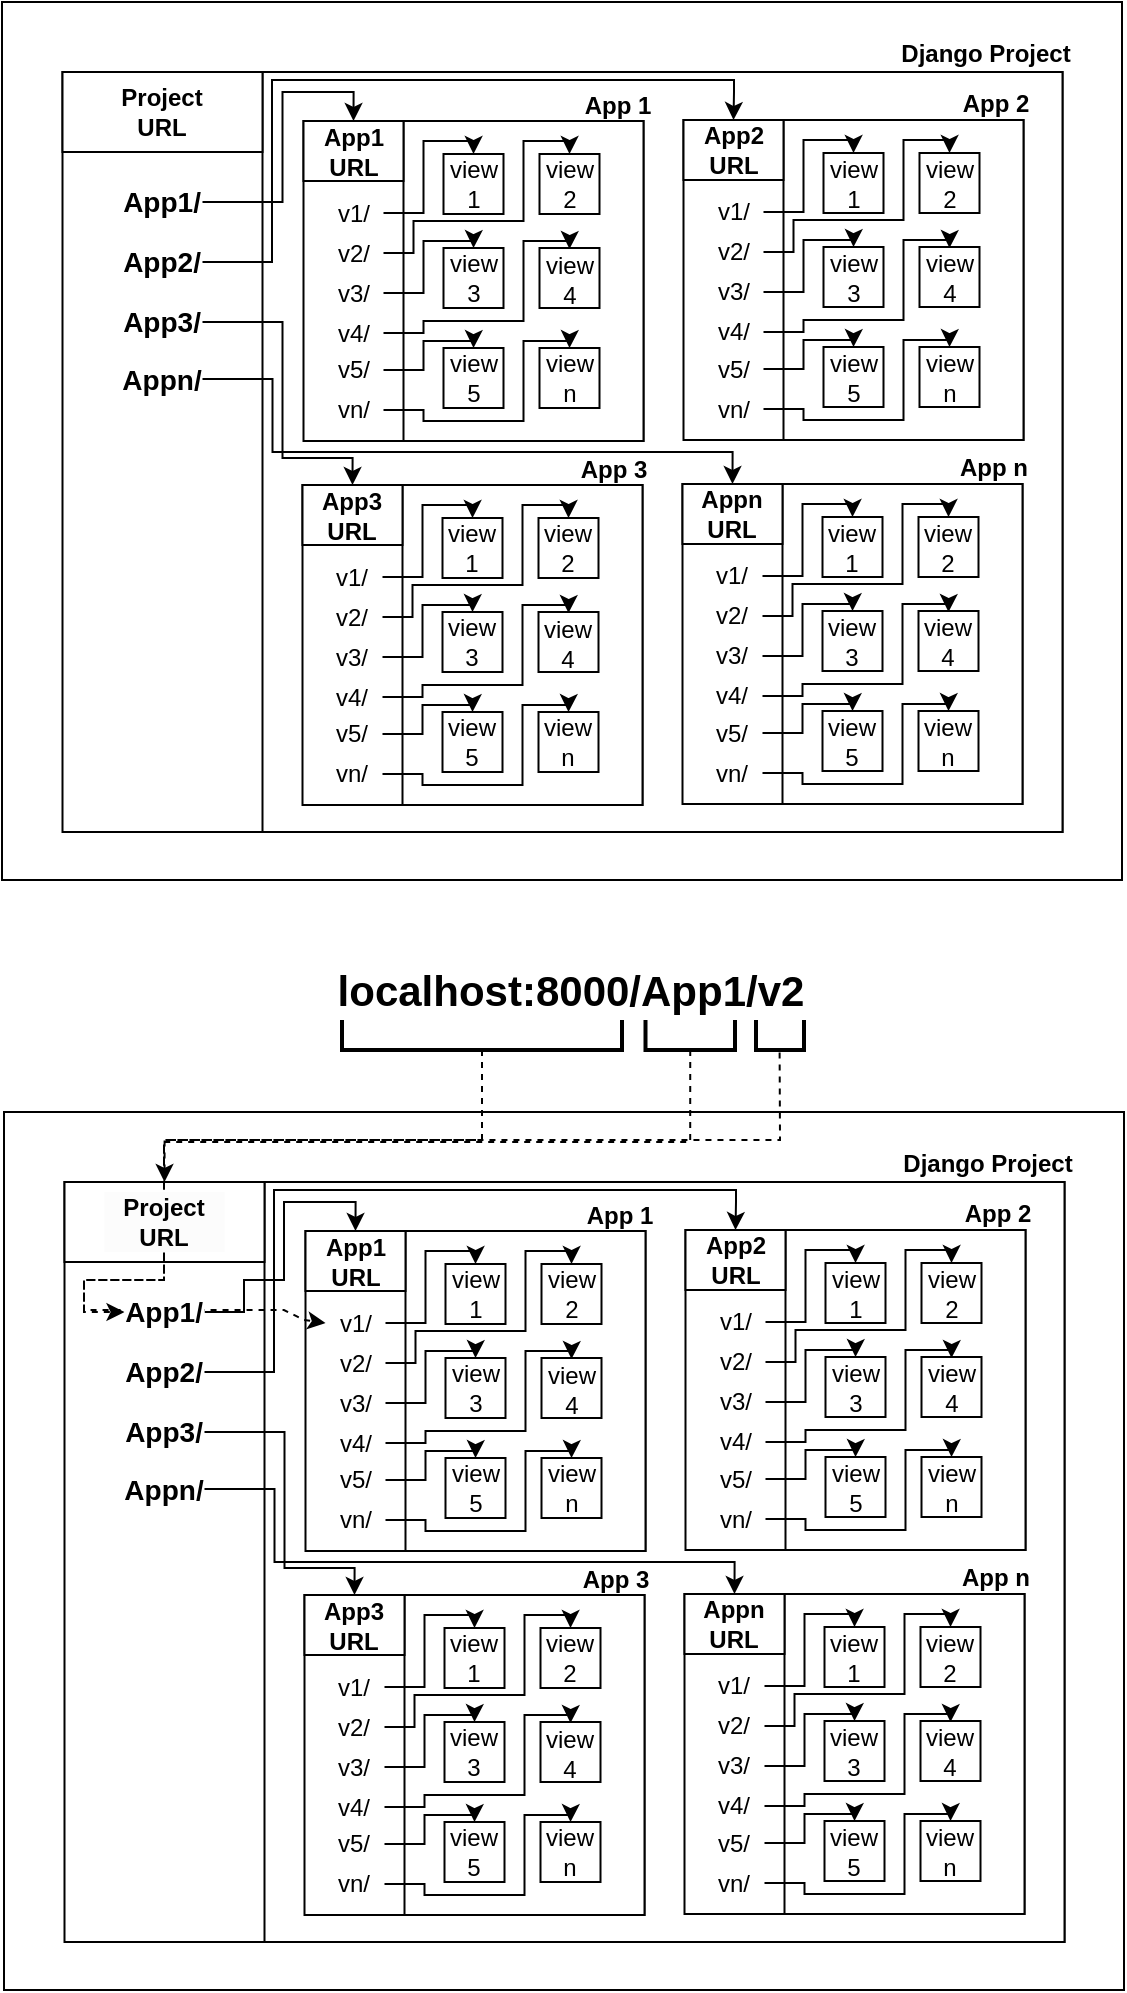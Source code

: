 <mxfile version="24.4.3" type="github">
  <diagram name="Page-1" id="xHAjWHPY_DkZx5Skzk0E">
    <mxGraphModel dx="733" dy="390" grid="1" gridSize="10" guides="1" tooltips="1" connect="1" arrows="0" fold="1" page="1" pageScale="1" pageWidth="850" pageHeight="1100" math="0" shadow="0">
      <root>
        <mxCell id="0" />
        <mxCell id="1" parent="0" />
        <mxCell id="JRVUR8td_TuOC18Qz_Jx-336" value="" style="rounded=0;whiteSpace=wrap;html=1;" vertex="1" parent="1">
          <mxGeometry x="160" y="636" width="560" height="439" as="geometry" />
        </mxCell>
        <mxCell id="JRVUR8td_TuOC18Qz_Jx-1" value="" style="rounded=0;whiteSpace=wrap;html=1;" vertex="1" parent="1">
          <mxGeometry x="190.25" y="671" width="500" height="380" as="geometry" />
        </mxCell>
        <mxCell id="JRVUR8td_TuOC18Qz_Jx-2" value="" style="whiteSpace=wrap;html=1;" vertex="1" parent="1">
          <mxGeometry x="290.25" y="671" width="400" height="380" as="geometry" />
        </mxCell>
        <mxCell id="JRVUR8td_TuOC18Qz_Jx-36" value="Django Project" style="text;html=1;align=center;verticalAlign=middle;whiteSpace=wrap;rounded=0;fontStyle=1" vertex="1" parent="1">
          <mxGeometry x="607.25" y="647" width="90" height="30" as="geometry" />
        </mxCell>
        <mxCell id="JRVUR8td_TuOC18Qz_Jx-56" value="" style="whiteSpace=wrap;html=1;" vertex="1" parent="1">
          <mxGeometry x="500.25" y="877" width="170" height="160" as="geometry" />
        </mxCell>
        <mxCell id="JRVUR8td_TuOC18Qz_Jx-57" value="" style="rounded=0;whiteSpace=wrap;html=1;" vertex="1" parent="1">
          <mxGeometry x="550.25" y="877" width="120" height="160" as="geometry" />
        </mxCell>
        <mxCell id="JRVUR8td_TuOC18Qz_Jx-64" value="App n" style="text;html=1;align=center;verticalAlign=middle;whiteSpace=wrap;rounded=0;fontStyle=1" vertex="1" parent="1">
          <mxGeometry x="631.25" y="854" width="50" height="30" as="geometry" />
        </mxCell>
        <mxCell id="JRVUR8td_TuOC18Qz_Jx-70" value="" style="rounded=0;whiteSpace=wrap;html=1;" vertex="1" parent="1">
          <mxGeometry x="190.25" y="671" width="100" height="40" as="geometry" />
        </mxCell>
        <mxCell id="JRVUR8td_TuOC18Qz_Jx-74" value="" style="rounded=0;whiteSpace=wrap;html=1;" vertex="1" parent="1">
          <mxGeometry x="500.25" y="877" width="50" height="30" as="geometry" />
        </mxCell>
        <mxCell id="JRVUR8td_TuOC18Qz_Jx-69" value="Appn&lt;div&gt;URL&lt;/div&gt;" style="text;html=1;align=center;verticalAlign=middle;whiteSpace=wrap;rounded=0;fontStyle=1" vertex="1" parent="1">
          <mxGeometry x="510.25" y="877" width="30" height="30" as="geometry" />
        </mxCell>
        <mxCell id="JRVUR8td_TuOC18Qz_Jx-81" value="" style="rounded=0;whiteSpace=wrap;html=1;" vertex="1" parent="1">
          <mxGeometry x="570.25" y="893.5" width="30" height="30" as="geometry" />
        </mxCell>
        <mxCell id="JRVUR8td_TuOC18Qz_Jx-82" value="" style="rounded=0;whiteSpace=wrap;html=1;" vertex="1" parent="1">
          <mxGeometry x="618.25" y="893.5" width="30" height="30" as="geometry" />
        </mxCell>
        <mxCell id="JRVUR8td_TuOC18Qz_Jx-83" value="" style="rounded=0;whiteSpace=wrap;html=1;" vertex="1" parent="1">
          <mxGeometry x="570.25" y="940.5" width="30" height="30" as="geometry" />
        </mxCell>
        <mxCell id="JRVUR8td_TuOC18Qz_Jx-84" value="" style="rounded=0;whiteSpace=wrap;html=1;" vertex="1" parent="1">
          <mxGeometry x="618.25" y="940.5" width="30" height="30" as="geometry" />
        </mxCell>
        <mxCell id="JRVUR8td_TuOC18Qz_Jx-85" value="" style="rounded=0;whiteSpace=wrap;html=1;" vertex="1" parent="1">
          <mxGeometry x="570.25" y="990.5" width="30" height="30" as="geometry" />
        </mxCell>
        <mxCell id="JRVUR8td_TuOC18Qz_Jx-86" value="" style="rounded=0;whiteSpace=wrap;html=1;" vertex="1" parent="1">
          <mxGeometry x="618.25" y="990.5" width="30" height="30" as="geometry" />
        </mxCell>
        <mxCell id="JRVUR8td_TuOC18Qz_Jx-88" value="view&lt;div&gt;2&lt;/div&gt;" style="text;html=1;align=center;verticalAlign=middle;whiteSpace=wrap;rounded=0;" vertex="1" parent="1">
          <mxGeometry x="618.25" y="893.5" width="30" height="30" as="geometry" />
        </mxCell>
        <mxCell id="JRVUR8td_TuOC18Qz_Jx-319" style="edgeStyle=orthogonalEdgeStyle;rounded=0;orthogonalLoop=1;jettySize=auto;html=1;exitX=1;exitY=0.5;exitDx=0;exitDy=0;entryX=0.5;entryY=0;entryDx=0;entryDy=0;" edge="1" parent="1" source="JRVUR8td_TuOC18Qz_Jx-129" target="JRVUR8td_TuOC18Qz_Jx-294">
          <mxGeometry relative="1" as="geometry">
            <Array as="points">
              <mxPoint x="280" y="736" />
              <mxPoint x="280" y="720" />
              <mxPoint x="300" y="720" />
              <mxPoint x="300" y="681" />
              <mxPoint x="336" y="681" />
            </Array>
          </mxGeometry>
        </mxCell>
        <mxCell id="JRVUR8td_TuOC18Qz_Jx-320" style="edgeStyle=orthogonalEdgeStyle;rounded=0;orthogonalLoop=1;jettySize=auto;html=1;exitX=1;exitY=0.5;exitDx=0;exitDy=0;entryX=0.5;entryY=0;entryDx=0;entryDy=0;" edge="1" parent="1" source="JRVUR8td_TuOC18Qz_Jx-131" target="JRVUR8td_TuOC18Qz_Jx-265">
          <mxGeometry relative="1" as="geometry">
            <mxPoint x="255.25" y="766" as="sourcePoint" />
            <mxPoint x="520.75" y="695" as="targetPoint" />
            <Array as="points">
              <mxPoint x="295" y="766" />
              <mxPoint x="295" y="675" />
              <mxPoint x="526" y="675" />
              <mxPoint x="526" y="681" />
              <mxPoint x="526" y="681" />
            </Array>
          </mxGeometry>
        </mxCell>
        <mxCell id="JRVUR8td_TuOC18Qz_Jx-131" value="App2/" style="text;html=1;align=center;verticalAlign=middle;whiteSpace=wrap;rounded=0;fontStyle=1;fontSize=14;" vertex="1" parent="1">
          <mxGeometry x="220.25" y="751" width="40" height="30" as="geometry" />
        </mxCell>
        <mxCell id="JRVUR8td_TuOC18Qz_Jx-321" style="edgeStyle=orthogonalEdgeStyle;rounded=0;orthogonalLoop=1;jettySize=auto;html=1;exitX=1;exitY=0.5;exitDx=0;exitDy=0;entryX=0.5;entryY=0;entryDx=0;entryDy=0;" edge="1" parent="1" source="JRVUR8td_TuOC18Qz_Jx-132" target="JRVUR8td_TuOC18Qz_Jx-236">
          <mxGeometry relative="1" as="geometry">
            <mxPoint x="260.25" y="799.0" as="sourcePoint" />
            <mxPoint x="335.246" y="880.5" as="targetPoint" />
            <Array as="points">
              <mxPoint x="300.25" y="796" />
              <mxPoint x="300.25" y="864" />
              <mxPoint x="335.25" y="864" />
            </Array>
          </mxGeometry>
        </mxCell>
        <mxCell id="JRVUR8td_TuOC18Qz_Jx-132" value="App3&lt;span style=&quot;background-color: initial; font-size: 14px;&quot;&gt;/&lt;/span&gt;" style="text;html=1;align=center;verticalAlign=middle;whiteSpace=wrap;rounded=0;fontStyle=1;fontSize=14;" vertex="1" parent="1">
          <mxGeometry x="220.25" y="781" width="40" height="30" as="geometry" />
        </mxCell>
        <mxCell id="JRVUR8td_TuOC18Qz_Jx-332" style="edgeStyle=orthogonalEdgeStyle;rounded=0;orthogonalLoop=1;jettySize=auto;html=1;exitX=1;exitY=0.5;exitDx=0;exitDy=0;entryX=0.5;entryY=0;entryDx=0;entryDy=0;" edge="1" parent="1" source="JRVUR8td_TuOC18Qz_Jx-133" target="JRVUR8td_TuOC18Qz_Jx-69">
          <mxGeometry relative="1" as="geometry">
            <mxPoint x="265.25" y="821.5" as="sourcePoint" />
            <mxPoint x="530.25" y="869" as="targetPoint" />
            <Array as="points">
              <mxPoint x="295.25" y="824" />
              <mxPoint x="295.25" y="861" />
              <mxPoint x="525.25" y="861" />
            </Array>
          </mxGeometry>
        </mxCell>
        <mxCell id="JRVUR8td_TuOC18Qz_Jx-133" value="Appn&lt;span style=&quot;background-color: initial; font-size: 14px;&quot;&gt;/&lt;/span&gt;" style="text;html=1;align=center;verticalAlign=middle;whiteSpace=wrap;rounded=0;fontStyle=1;fontSize=14;" vertex="1" parent="1">
          <mxGeometry x="220.25" y="809.5" width="40" height="30" as="geometry" />
        </mxCell>
        <mxCell id="JRVUR8td_TuOC18Qz_Jx-226" style="edgeStyle=orthogonalEdgeStyle;rounded=0;orthogonalLoop=1;jettySize=auto;html=1;exitX=1;exitY=0.5;exitDx=0;exitDy=0;entryX=0.5;entryY=0;entryDx=0;entryDy=0;" edge="1" parent="1" source="JRVUR8td_TuOC18Qz_Jx-159" target="JRVUR8td_TuOC18Qz_Jx-215">
          <mxGeometry relative="1" as="geometry">
            <Array as="points">
              <mxPoint x="560.25" y="923" />
              <mxPoint x="560.25" y="887" />
              <mxPoint x="585.25" y="887" />
            </Array>
          </mxGeometry>
        </mxCell>
        <mxCell id="JRVUR8td_TuOC18Qz_Jx-159" value="v1/" style="text;html=1;align=center;verticalAlign=middle;whiteSpace=wrap;rounded=0;" vertex="1" parent="1">
          <mxGeometry x="510.25" y="913" width="30" height="20" as="geometry" />
        </mxCell>
        <mxCell id="JRVUR8td_TuOC18Qz_Jx-215" value="view&lt;div&gt;1&lt;/div&gt;" style="text;html=1;align=center;verticalAlign=middle;whiteSpace=wrap;rounded=0;" vertex="1" parent="1">
          <mxGeometry x="570.25" y="893.5" width="30" height="30" as="geometry" />
        </mxCell>
        <mxCell id="JRVUR8td_TuOC18Qz_Jx-216" value="view&lt;div&gt;3&lt;/div&gt;" style="text;html=1;align=center;verticalAlign=middle;whiteSpace=wrap;rounded=0;" vertex="1" parent="1">
          <mxGeometry x="570.25" y="940.5" width="30" height="30" as="geometry" />
        </mxCell>
        <mxCell id="JRVUR8td_TuOC18Qz_Jx-217" value="view&lt;div&gt;4&lt;/div&gt;" style="text;html=1;align=center;verticalAlign=middle;whiteSpace=wrap;rounded=0;" vertex="1" parent="1">
          <mxGeometry x="618.25" y="941" width="30" height="30" as="geometry" />
        </mxCell>
        <mxCell id="JRVUR8td_TuOC18Qz_Jx-218" value="view&lt;div&gt;n&lt;/div&gt;" style="text;html=1;align=center;verticalAlign=middle;whiteSpace=wrap;rounded=0;" vertex="1" parent="1">
          <mxGeometry x="618.25" y="990.5" width="30" height="30" as="geometry" />
        </mxCell>
        <mxCell id="JRVUR8td_TuOC18Qz_Jx-219" value="view&lt;div&gt;5&lt;/div&gt;" style="text;html=1;align=center;verticalAlign=middle;whiteSpace=wrap;rounded=0;" vertex="1" parent="1">
          <mxGeometry x="570.25" y="990.5" width="30" height="30" as="geometry" />
        </mxCell>
        <mxCell id="JRVUR8td_TuOC18Qz_Jx-221" value="v2/" style="text;html=1;align=center;verticalAlign=middle;whiteSpace=wrap;rounded=0;" vertex="1" parent="1">
          <mxGeometry x="510.25" y="933" width="30" height="20" as="geometry" />
        </mxCell>
        <mxCell id="JRVUR8td_TuOC18Qz_Jx-228" style="edgeStyle=orthogonalEdgeStyle;rounded=0;orthogonalLoop=1;jettySize=auto;html=1;exitX=1;exitY=0.5;exitDx=0;exitDy=0;entryX=0.5;entryY=0;entryDx=0;entryDy=0;" edge="1" parent="1" source="JRVUR8td_TuOC18Qz_Jx-222" target="JRVUR8td_TuOC18Qz_Jx-216">
          <mxGeometry relative="1" as="geometry">
            <Array as="points">
              <mxPoint x="560.25" y="963" />
              <mxPoint x="560.25" y="937" />
              <mxPoint x="585.25" y="937" />
            </Array>
          </mxGeometry>
        </mxCell>
        <mxCell id="JRVUR8td_TuOC18Qz_Jx-222" value="v3/" style="text;html=1;align=center;verticalAlign=middle;whiteSpace=wrap;rounded=0;" vertex="1" parent="1">
          <mxGeometry x="510.25" y="953" width="30" height="20" as="geometry" />
        </mxCell>
        <mxCell id="JRVUR8td_TuOC18Qz_Jx-223" value="v4/" style="text;html=1;align=center;verticalAlign=middle;whiteSpace=wrap;rounded=0;" vertex="1" parent="1">
          <mxGeometry x="510.25" y="973" width="30" height="20" as="geometry" />
        </mxCell>
        <mxCell id="JRVUR8td_TuOC18Qz_Jx-230" style="edgeStyle=orthogonalEdgeStyle;rounded=0;orthogonalLoop=1;jettySize=auto;html=1;exitX=1;exitY=0.5;exitDx=0;exitDy=0;entryX=0.5;entryY=0;entryDx=0;entryDy=0;" edge="1" parent="1" source="JRVUR8td_TuOC18Qz_Jx-224" target="JRVUR8td_TuOC18Qz_Jx-219">
          <mxGeometry relative="1" as="geometry">
            <Array as="points">
              <mxPoint x="560.25" y="1002" />
              <mxPoint x="560.25" y="987" />
              <mxPoint x="585.25" y="987" />
            </Array>
          </mxGeometry>
        </mxCell>
        <mxCell id="JRVUR8td_TuOC18Qz_Jx-224" value="v5/" style="text;html=1;align=center;verticalAlign=middle;whiteSpace=wrap;rounded=0;" vertex="1" parent="1">
          <mxGeometry x="510.25" y="991.5" width="30" height="20" as="geometry" />
        </mxCell>
        <mxCell id="JRVUR8td_TuOC18Qz_Jx-231" style="edgeStyle=orthogonalEdgeStyle;rounded=0;orthogonalLoop=1;jettySize=auto;html=1;exitX=1;exitY=0.5;exitDx=0;exitDy=0;entryX=0.5;entryY=0;entryDx=0;entryDy=0;" edge="1" parent="1" source="JRVUR8td_TuOC18Qz_Jx-225" target="JRVUR8td_TuOC18Qz_Jx-218">
          <mxGeometry relative="1" as="geometry">
            <Array as="points">
              <mxPoint x="560.25" y="1021" />
              <mxPoint x="560.25" y="1027" />
              <mxPoint x="610.25" y="1027" />
              <mxPoint x="610.25" y="987" />
              <mxPoint x="633.25" y="987" />
            </Array>
          </mxGeometry>
        </mxCell>
        <mxCell id="JRVUR8td_TuOC18Qz_Jx-225" value="vn/" style="text;html=1;align=center;verticalAlign=middle;whiteSpace=wrap;rounded=0;" vertex="1" parent="1">
          <mxGeometry x="510.25" y="1011.5" width="30" height="20" as="geometry" />
        </mxCell>
        <mxCell id="JRVUR8td_TuOC18Qz_Jx-227" style="edgeStyle=orthogonalEdgeStyle;rounded=0;orthogonalLoop=1;jettySize=auto;html=1;exitX=1;exitY=0.5;exitDx=0;exitDy=0;entryX=0.5;entryY=0;entryDx=0;entryDy=0;" edge="1" parent="1" source="JRVUR8td_TuOC18Qz_Jx-221" target="JRVUR8td_TuOC18Qz_Jx-88">
          <mxGeometry relative="1" as="geometry">
            <mxPoint x="545.25" y="943" as="sourcePoint" />
            <mxPoint x="638.46" y="891.19" as="targetPoint" />
            <Array as="points">
              <mxPoint x="555.25" y="943" />
              <mxPoint x="555.25" y="927" />
              <mxPoint x="610.25" y="927" />
              <mxPoint x="610.25" y="887" />
              <mxPoint x="633.25" y="887" />
            </Array>
          </mxGeometry>
        </mxCell>
        <mxCell id="JRVUR8td_TuOC18Qz_Jx-229" style="edgeStyle=orthogonalEdgeStyle;rounded=0;orthogonalLoop=1;jettySize=auto;html=1;exitX=1;exitY=0.5;exitDx=0;exitDy=0;entryX=0.5;entryY=0;entryDx=0;entryDy=0;" edge="1" parent="1" source="JRVUR8td_TuOC18Qz_Jx-223" target="JRVUR8td_TuOC18Qz_Jx-217">
          <mxGeometry relative="1" as="geometry">
            <Array as="points">
              <mxPoint x="560.25" y="983" />
              <mxPoint x="560.25" y="977" />
              <mxPoint x="610.25" y="977" />
              <mxPoint x="610.25" y="937" />
              <mxPoint x="633.25" y="937" />
            </Array>
          </mxGeometry>
        </mxCell>
        <mxCell id="JRVUR8td_TuOC18Qz_Jx-232" value="" style="whiteSpace=wrap;html=1;" vertex="1" parent="1">
          <mxGeometry x="310.25" y="877.5" width="170" height="160" as="geometry" />
        </mxCell>
        <mxCell id="JRVUR8td_TuOC18Qz_Jx-233" value="" style="rounded=0;whiteSpace=wrap;html=1;" vertex="1" parent="1">
          <mxGeometry x="360.25" y="877.5" width="120" height="160" as="geometry" />
        </mxCell>
        <mxCell id="JRVUR8td_TuOC18Qz_Jx-234" value="App 3" style="text;html=1;align=center;verticalAlign=middle;whiteSpace=wrap;rounded=0;fontStyle=1" vertex="1" parent="1">
          <mxGeometry x="441.25" y="854.5" width="50" height="30" as="geometry" />
        </mxCell>
        <mxCell id="JRVUR8td_TuOC18Qz_Jx-235" value="" style="rounded=0;whiteSpace=wrap;html=1;" vertex="1" parent="1">
          <mxGeometry x="310.25" y="877.5" width="50" height="30" as="geometry" />
        </mxCell>
        <mxCell id="JRVUR8td_TuOC18Qz_Jx-236" value="App3&lt;div&gt;URL&lt;/div&gt;" style="text;html=1;align=center;verticalAlign=middle;whiteSpace=wrap;rounded=0;fontStyle=1" vertex="1" parent="1">
          <mxGeometry x="320.25" y="877.5" width="30" height="30" as="geometry" />
        </mxCell>
        <mxCell id="JRVUR8td_TuOC18Qz_Jx-237" value="" style="rounded=0;whiteSpace=wrap;html=1;" vertex="1" parent="1">
          <mxGeometry x="380.25" y="894" width="30" height="30" as="geometry" />
        </mxCell>
        <mxCell id="JRVUR8td_TuOC18Qz_Jx-238" value="" style="rounded=0;whiteSpace=wrap;html=1;" vertex="1" parent="1">
          <mxGeometry x="428.25" y="894" width="30" height="30" as="geometry" />
        </mxCell>
        <mxCell id="JRVUR8td_TuOC18Qz_Jx-239" value="" style="rounded=0;whiteSpace=wrap;html=1;" vertex="1" parent="1">
          <mxGeometry x="380.25" y="941" width="30" height="30" as="geometry" />
        </mxCell>
        <mxCell id="JRVUR8td_TuOC18Qz_Jx-240" value="" style="rounded=0;whiteSpace=wrap;html=1;" vertex="1" parent="1">
          <mxGeometry x="428.25" y="941" width="30" height="30" as="geometry" />
        </mxCell>
        <mxCell id="JRVUR8td_TuOC18Qz_Jx-241" value="" style="rounded=0;whiteSpace=wrap;html=1;" vertex="1" parent="1">
          <mxGeometry x="380.25" y="991" width="30" height="30" as="geometry" />
        </mxCell>
        <mxCell id="JRVUR8td_TuOC18Qz_Jx-242" value="" style="rounded=0;whiteSpace=wrap;html=1;" vertex="1" parent="1">
          <mxGeometry x="428.25" y="991" width="30" height="30" as="geometry" />
        </mxCell>
        <mxCell id="JRVUR8td_TuOC18Qz_Jx-243" value="view&lt;div&gt;2&lt;/div&gt;" style="text;html=1;align=center;verticalAlign=middle;whiteSpace=wrap;rounded=0;" vertex="1" parent="1">
          <mxGeometry x="428.25" y="894" width="30" height="30" as="geometry" />
        </mxCell>
        <mxCell id="JRVUR8td_TuOC18Qz_Jx-244" style="edgeStyle=orthogonalEdgeStyle;rounded=0;orthogonalLoop=1;jettySize=auto;html=1;exitX=1;exitY=0.5;exitDx=0;exitDy=0;entryX=0.5;entryY=0;entryDx=0;entryDy=0;" edge="1" parent="1" source="JRVUR8td_TuOC18Qz_Jx-245" target="JRVUR8td_TuOC18Qz_Jx-246">
          <mxGeometry relative="1" as="geometry">
            <Array as="points">
              <mxPoint x="370.25" y="923.5" />
              <mxPoint x="370.25" y="887.5" />
              <mxPoint x="395.25" y="887.5" />
            </Array>
          </mxGeometry>
        </mxCell>
        <mxCell id="JRVUR8td_TuOC18Qz_Jx-245" value="v1/" style="text;html=1;align=center;verticalAlign=middle;whiteSpace=wrap;rounded=0;" vertex="1" parent="1">
          <mxGeometry x="320.25" y="913.5" width="30" height="20" as="geometry" />
        </mxCell>
        <mxCell id="JRVUR8td_TuOC18Qz_Jx-246" value="view&lt;div&gt;1&lt;/div&gt;" style="text;html=1;align=center;verticalAlign=middle;whiteSpace=wrap;rounded=0;" vertex="1" parent="1">
          <mxGeometry x="380.25" y="894" width="30" height="30" as="geometry" />
        </mxCell>
        <mxCell id="JRVUR8td_TuOC18Qz_Jx-247" value="view&lt;div&gt;3&lt;/div&gt;" style="text;html=1;align=center;verticalAlign=middle;whiteSpace=wrap;rounded=0;" vertex="1" parent="1">
          <mxGeometry x="380.25" y="941" width="30" height="30" as="geometry" />
        </mxCell>
        <mxCell id="JRVUR8td_TuOC18Qz_Jx-248" value="view&lt;div&gt;4&lt;/div&gt;" style="text;html=1;align=center;verticalAlign=middle;whiteSpace=wrap;rounded=0;" vertex="1" parent="1">
          <mxGeometry x="428.25" y="941.5" width="30" height="30" as="geometry" />
        </mxCell>
        <mxCell id="JRVUR8td_TuOC18Qz_Jx-249" value="view&lt;div&gt;n&lt;/div&gt;" style="text;html=1;align=center;verticalAlign=middle;whiteSpace=wrap;rounded=0;" vertex="1" parent="1">
          <mxGeometry x="428.25" y="991" width="30" height="30" as="geometry" />
        </mxCell>
        <mxCell id="JRVUR8td_TuOC18Qz_Jx-250" value="view&lt;div&gt;5&lt;/div&gt;" style="text;html=1;align=center;verticalAlign=middle;whiteSpace=wrap;rounded=0;" vertex="1" parent="1">
          <mxGeometry x="380.25" y="991" width="30" height="30" as="geometry" />
        </mxCell>
        <mxCell id="JRVUR8td_TuOC18Qz_Jx-251" value="v2/" style="text;html=1;align=center;verticalAlign=middle;whiteSpace=wrap;rounded=0;" vertex="1" parent="1">
          <mxGeometry x="320.25" y="933.5" width="30" height="20" as="geometry" />
        </mxCell>
        <mxCell id="JRVUR8td_TuOC18Qz_Jx-252" style="edgeStyle=orthogonalEdgeStyle;rounded=0;orthogonalLoop=1;jettySize=auto;html=1;exitX=1;exitY=0.5;exitDx=0;exitDy=0;entryX=0.5;entryY=0;entryDx=0;entryDy=0;" edge="1" parent="1" source="JRVUR8td_TuOC18Qz_Jx-253" target="JRVUR8td_TuOC18Qz_Jx-247">
          <mxGeometry relative="1" as="geometry">
            <Array as="points">
              <mxPoint x="370.25" y="963.5" />
              <mxPoint x="370.25" y="937.5" />
              <mxPoint x="395.25" y="937.5" />
            </Array>
          </mxGeometry>
        </mxCell>
        <mxCell id="JRVUR8td_TuOC18Qz_Jx-253" value="v3/" style="text;html=1;align=center;verticalAlign=middle;whiteSpace=wrap;rounded=0;" vertex="1" parent="1">
          <mxGeometry x="320.25" y="953.5" width="30" height="20" as="geometry" />
        </mxCell>
        <mxCell id="JRVUR8td_TuOC18Qz_Jx-254" value="v4/" style="text;html=1;align=center;verticalAlign=middle;whiteSpace=wrap;rounded=0;" vertex="1" parent="1">
          <mxGeometry x="320.25" y="973.5" width="30" height="20" as="geometry" />
        </mxCell>
        <mxCell id="JRVUR8td_TuOC18Qz_Jx-255" style="edgeStyle=orthogonalEdgeStyle;rounded=0;orthogonalLoop=1;jettySize=auto;html=1;exitX=1;exitY=0.5;exitDx=0;exitDy=0;entryX=0.5;entryY=0;entryDx=0;entryDy=0;" edge="1" parent="1" source="JRVUR8td_TuOC18Qz_Jx-256" target="JRVUR8td_TuOC18Qz_Jx-250">
          <mxGeometry relative="1" as="geometry">
            <Array as="points">
              <mxPoint x="370.25" y="1002.5" />
              <mxPoint x="370.25" y="987.5" />
              <mxPoint x="395.25" y="987.5" />
            </Array>
          </mxGeometry>
        </mxCell>
        <mxCell id="JRVUR8td_TuOC18Qz_Jx-256" value="v5/" style="text;html=1;align=center;verticalAlign=middle;whiteSpace=wrap;rounded=0;" vertex="1" parent="1">
          <mxGeometry x="320.25" y="992" width="30" height="20" as="geometry" />
        </mxCell>
        <mxCell id="JRVUR8td_TuOC18Qz_Jx-257" style="edgeStyle=orthogonalEdgeStyle;rounded=0;orthogonalLoop=1;jettySize=auto;html=1;exitX=1;exitY=0.5;exitDx=0;exitDy=0;entryX=0.5;entryY=0;entryDx=0;entryDy=0;" edge="1" parent="1" source="JRVUR8td_TuOC18Qz_Jx-258" target="JRVUR8td_TuOC18Qz_Jx-249">
          <mxGeometry relative="1" as="geometry">
            <Array as="points">
              <mxPoint x="370.25" y="1021.5" />
              <mxPoint x="370.25" y="1027.5" />
              <mxPoint x="420.25" y="1027.5" />
              <mxPoint x="420.25" y="987.5" />
              <mxPoint x="443.25" y="987.5" />
            </Array>
          </mxGeometry>
        </mxCell>
        <mxCell id="JRVUR8td_TuOC18Qz_Jx-258" value="vn/" style="text;html=1;align=center;verticalAlign=middle;whiteSpace=wrap;rounded=0;" vertex="1" parent="1">
          <mxGeometry x="320.25" y="1012" width="30" height="20" as="geometry" />
        </mxCell>
        <mxCell id="JRVUR8td_TuOC18Qz_Jx-259" style="edgeStyle=orthogonalEdgeStyle;rounded=0;orthogonalLoop=1;jettySize=auto;html=1;exitX=1;exitY=0.5;exitDx=0;exitDy=0;entryX=0.5;entryY=0;entryDx=0;entryDy=0;" edge="1" parent="1" source="JRVUR8td_TuOC18Qz_Jx-251" target="JRVUR8td_TuOC18Qz_Jx-243">
          <mxGeometry relative="1" as="geometry">
            <mxPoint x="355.25" y="943.5" as="sourcePoint" />
            <mxPoint x="448.46" y="891.69" as="targetPoint" />
            <Array as="points">
              <mxPoint x="365.25" y="943.5" />
              <mxPoint x="365.25" y="927.5" />
              <mxPoint x="420.25" y="927.5" />
              <mxPoint x="420.25" y="887.5" />
              <mxPoint x="443.25" y="887.5" />
            </Array>
          </mxGeometry>
        </mxCell>
        <mxCell id="JRVUR8td_TuOC18Qz_Jx-260" style="edgeStyle=orthogonalEdgeStyle;rounded=0;orthogonalLoop=1;jettySize=auto;html=1;exitX=1;exitY=0.5;exitDx=0;exitDy=0;entryX=0.5;entryY=0;entryDx=0;entryDy=0;" edge="1" parent="1" source="JRVUR8td_TuOC18Qz_Jx-254" target="JRVUR8td_TuOC18Qz_Jx-248">
          <mxGeometry relative="1" as="geometry">
            <Array as="points">
              <mxPoint x="370.25" y="983.5" />
              <mxPoint x="370.25" y="977.5" />
              <mxPoint x="420.25" y="977.5" />
              <mxPoint x="420.25" y="937.5" />
              <mxPoint x="443.25" y="937.5" />
            </Array>
          </mxGeometry>
        </mxCell>
        <mxCell id="JRVUR8td_TuOC18Qz_Jx-261" value="" style="whiteSpace=wrap;html=1;" vertex="1" parent="1">
          <mxGeometry x="500.75" y="695" width="170" height="160" as="geometry" />
        </mxCell>
        <mxCell id="JRVUR8td_TuOC18Qz_Jx-262" value="" style="rounded=0;whiteSpace=wrap;html=1;" vertex="1" parent="1">
          <mxGeometry x="550.75" y="695" width="120" height="160" as="geometry" />
        </mxCell>
        <mxCell id="JRVUR8td_TuOC18Qz_Jx-263" value="App 2" style="text;html=1;align=center;verticalAlign=middle;whiteSpace=wrap;rounded=0;fontStyle=1" vertex="1" parent="1">
          <mxGeometry x="631.75" y="672" width="50" height="30" as="geometry" />
        </mxCell>
        <mxCell id="JRVUR8td_TuOC18Qz_Jx-264" value="" style="rounded=0;whiteSpace=wrap;html=1;" vertex="1" parent="1">
          <mxGeometry x="500.75" y="695" width="50" height="30" as="geometry" />
        </mxCell>
        <mxCell id="JRVUR8td_TuOC18Qz_Jx-265" value="App2&lt;div&gt;URL&lt;/div&gt;" style="text;html=1;align=center;verticalAlign=middle;whiteSpace=wrap;rounded=0;fontStyle=1" vertex="1" parent="1">
          <mxGeometry x="510.75" y="695" width="30" height="30" as="geometry" />
        </mxCell>
        <mxCell id="JRVUR8td_TuOC18Qz_Jx-266" value="" style="rounded=0;whiteSpace=wrap;html=1;" vertex="1" parent="1">
          <mxGeometry x="570.75" y="711.5" width="30" height="30" as="geometry" />
        </mxCell>
        <mxCell id="JRVUR8td_TuOC18Qz_Jx-267" value="" style="rounded=0;whiteSpace=wrap;html=1;" vertex="1" parent="1">
          <mxGeometry x="618.75" y="711.5" width="30" height="30" as="geometry" />
        </mxCell>
        <mxCell id="JRVUR8td_TuOC18Qz_Jx-268" value="" style="rounded=0;whiteSpace=wrap;html=1;" vertex="1" parent="1">
          <mxGeometry x="570.75" y="758.5" width="30" height="30" as="geometry" />
        </mxCell>
        <mxCell id="JRVUR8td_TuOC18Qz_Jx-269" value="" style="rounded=0;whiteSpace=wrap;html=1;" vertex="1" parent="1">
          <mxGeometry x="618.75" y="758.5" width="30" height="30" as="geometry" />
        </mxCell>
        <mxCell id="JRVUR8td_TuOC18Qz_Jx-270" value="" style="rounded=0;whiteSpace=wrap;html=1;" vertex="1" parent="1">
          <mxGeometry x="570.75" y="808.5" width="30" height="30" as="geometry" />
        </mxCell>
        <mxCell id="JRVUR8td_TuOC18Qz_Jx-271" value="" style="rounded=0;whiteSpace=wrap;html=1;" vertex="1" parent="1">
          <mxGeometry x="618.75" y="808.5" width="30" height="30" as="geometry" />
        </mxCell>
        <mxCell id="JRVUR8td_TuOC18Qz_Jx-272" value="view&lt;div&gt;2&lt;/div&gt;" style="text;html=1;align=center;verticalAlign=middle;whiteSpace=wrap;rounded=0;" vertex="1" parent="1">
          <mxGeometry x="618.75" y="711.5" width="30" height="30" as="geometry" />
        </mxCell>
        <mxCell id="JRVUR8td_TuOC18Qz_Jx-273" style="edgeStyle=orthogonalEdgeStyle;rounded=0;orthogonalLoop=1;jettySize=auto;html=1;exitX=1;exitY=0.5;exitDx=0;exitDy=0;entryX=0.5;entryY=0;entryDx=0;entryDy=0;" edge="1" parent="1" source="JRVUR8td_TuOC18Qz_Jx-274" target="JRVUR8td_TuOC18Qz_Jx-275">
          <mxGeometry relative="1" as="geometry">
            <Array as="points">
              <mxPoint x="560.75" y="741" />
              <mxPoint x="560.75" y="705" />
              <mxPoint x="585.75" y="705" />
            </Array>
          </mxGeometry>
        </mxCell>
        <mxCell id="JRVUR8td_TuOC18Qz_Jx-274" value="v1/" style="text;html=1;align=center;verticalAlign=middle;whiteSpace=wrap;rounded=0;" vertex="1" parent="1">
          <mxGeometry x="510.75" y="731" width="30" height="20" as="geometry" />
        </mxCell>
        <mxCell id="JRVUR8td_TuOC18Qz_Jx-275" value="view&lt;div&gt;1&lt;/div&gt;" style="text;html=1;align=center;verticalAlign=middle;whiteSpace=wrap;rounded=0;" vertex="1" parent="1">
          <mxGeometry x="570.75" y="711.5" width="30" height="30" as="geometry" />
        </mxCell>
        <mxCell id="JRVUR8td_TuOC18Qz_Jx-276" value="view&lt;div&gt;3&lt;/div&gt;" style="text;html=1;align=center;verticalAlign=middle;whiteSpace=wrap;rounded=0;" vertex="1" parent="1">
          <mxGeometry x="570.75" y="758.5" width="30" height="30" as="geometry" />
        </mxCell>
        <mxCell id="JRVUR8td_TuOC18Qz_Jx-277" value="view&lt;div&gt;4&lt;/div&gt;" style="text;html=1;align=center;verticalAlign=middle;whiteSpace=wrap;rounded=0;" vertex="1" parent="1">
          <mxGeometry x="618.75" y="759" width="30" height="30" as="geometry" />
        </mxCell>
        <mxCell id="JRVUR8td_TuOC18Qz_Jx-278" value="view&lt;div&gt;n&lt;/div&gt;" style="text;html=1;align=center;verticalAlign=middle;whiteSpace=wrap;rounded=0;" vertex="1" parent="1">
          <mxGeometry x="618.75" y="808.5" width="30" height="30" as="geometry" />
        </mxCell>
        <mxCell id="JRVUR8td_TuOC18Qz_Jx-279" value="view&lt;div&gt;5&lt;/div&gt;" style="text;html=1;align=center;verticalAlign=middle;whiteSpace=wrap;rounded=0;" vertex="1" parent="1">
          <mxGeometry x="570.75" y="808.5" width="30" height="30" as="geometry" />
        </mxCell>
        <mxCell id="JRVUR8td_TuOC18Qz_Jx-280" value="v2/" style="text;html=1;align=center;verticalAlign=middle;whiteSpace=wrap;rounded=0;" vertex="1" parent="1">
          <mxGeometry x="510.75" y="751" width="30" height="20" as="geometry" />
        </mxCell>
        <mxCell id="JRVUR8td_TuOC18Qz_Jx-281" style="edgeStyle=orthogonalEdgeStyle;rounded=0;orthogonalLoop=1;jettySize=auto;html=1;exitX=1;exitY=0.5;exitDx=0;exitDy=0;entryX=0.5;entryY=0;entryDx=0;entryDy=0;" edge="1" parent="1" source="JRVUR8td_TuOC18Qz_Jx-282" target="JRVUR8td_TuOC18Qz_Jx-276">
          <mxGeometry relative="1" as="geometry">
            <Array as="points">
              <mxPoint x="560.75" y="781" />
              <mxPoint x="560.75" y="755" />
              <mxPoint x="585.75" y="755" />
            </Array>
          </mxGeometry>
        </mxCell>
        <mxCell id="JRVUR8td_TuOC18Qz_Jx-282" value="v3/" style="text;html=1;align=center;verticalAlign=middle;whiteSpace=wrap;rounded=0;" vertex="1" parent="1">
          <mxGeometry x="510.75" y="771" width="30" height="20" as="geometry" />
        </mxCell>
        <mxCell id="JRVUR8td_TuOC18Qz_Jx-283" value="v4/" style="text;html=1;align=center;verticalAlign=middle;whiteSpace=wrap;rounded=0;" vertex="1" parent="1">
          <mxGeometry x="510.75" y="791" width="30" height="20" as="geometry" />
        </mxCell>
        <mxCell id="JRVUR8td_TuOC18Qz_Jx-284" style="edgeStyle=orthogonalEdgeStyle;rounded=0;orthogonalLoop=1;jettySize=auto;html=1;exitX=1;exitY=0.5;exitDx=0;exitDy=0;entryX=0.5;entryY=0;entryDx=0;entryDy=0;" edge="1" parent="1" source="JRVUR8td_TuOC18Qz_Jx-285" target="JRVUR8td_TuOC18Qz_Jx-279">
          <mxGeometry relative="1" as="geometry">
            <Array as="points">
              <mxPoint x="560.75" y="820" />
              <mxPoint x="560.75" y="805" />
              <mxPoint x="585.75" y="805" />
            </Array>
          </mxGeometry>
        </mxCell>
        <mxCell id="JRVUR8td_TuOC18Qz_Jx-285" value="v5/" style="text;html=1;align=center;verticalAlign=middle;whiteSpace=wrap;rounded=0;" vertex="1" parent="1">
          <mxGeometry x="510.75" y="809.5" width="30" height="20" as="geometry" />
        </mxCell>
        <mxCell id="JRVUR8td_TuOC18Qz_Jx-286" style="edgeStyle=orthogonalEdgeStyle;rounded=0;orthogonalLoop=1;jettySize=auto;html=1;exitX=1;exitY=0.5;exitDx=0;exitDy=0;entryX=0.5;entryY=0;entryDx=0;entryDy=0;" edge="1" parent="1" source="JRVUR8td_TuOC18Qz_Jx-287" target="JRVUR8td_TuOC18Qz_Jx-278">
          <mxGeometry relative="1" as="geometry">
            <Array as="points">
              <mxPoint x="560.75" y="839" />
              <mxPoint x="560.75" y="845" />
              <mxPoint x="610.75" y="845" />
              <mxPoint x="610.75" y="805" />
              <mxPoint x="633.75" y="805" />
            </Array>
          </mxGeometry>
        </mxCell>
        <mxCell id="JRVUR8td_TuOC18Qz_Jx-287" value="vn/" style="text;html=1;align=center;verticalAlign=middle;whiteSpace=wrap;rounded=0;" vertex="1" parent="1">
          <mxGeometry x="510.75" y="829.5" width="30" height="20" as="geometry" />
        </mxCell>
        <mxCell id="JRVUR8td_TuOC18Qz_Jx-288" style="edgeStyle=orthogonalEdgeStyle;rounded=0;orthogonalLoop=1;jettySize=auto;html=1;exitX=1;exitY=0.5;exitDx=0;exitDy=0;entryX=0.5;entryY=0;entryDx=0;entryDy=0;" edge="1" parent="1" source="JRVUR8td_TuOC18Qz_Jx-280" target="JRVUR8td_TuOC18Qz_Jx-272">
          <mxGeometry relative="1" as="geometry">
            <mxPoint x="545.75" y="761" as="sourcePoint" />
            <mxPoint x="638.96" y="709.19" as="targetPoint" />
            <Array as="points">
              <mxPoint x="555.75" y="761" />
              <mxPoint x="555.75" y="745" />
              <mxPoint x="610.75" y="745" />
              <mxPoint x="610.75" y="705" />
              <mxPoint x="633.75" y="705" />
            </Array>
          </mxGeometry>
        </mxCell>
        <mxCell id="JRVUR8td_TuOC18Qz_Jx-289" style="edgeStyle=orthogonalEdgeStyle;rounded=0;orthogonalLoop=1;jettySize=auto;html=1;exitX=1;exitY=0.5;exitDx=0;exitDy=0;entryX=0.5;entryY=0;entryDx=0;entryDy=0;" edge="1" parent="1" source="JRVUR8td_TuOC18Qz_Jx-283" target="JRVUR8td_TuOC18Qz_Jx-277">
          <mxGeometry relative="1" as="geometry">
            <Array as="points">
              <mxPoint x="560.75" y="801" />
              <mxPoint x="560.75" y="795" />
              <mxPoint x="610.75" y="795" />
              <mxPoint x="610.75" y="755" />
              <mxPoint x="633.75" y="755" />
            </Array>
          </mxGeometry>
        </mxCell>
        <mxCell id="JRVUR8td_TuOC18Qz_Jx-290" value="" style="whiteSpace=wrap;html=1;" vertex="1" parent="1">
          <mxGeometry x="310.75" y="695.5" width="170" height="160" as="geometry" />
        </mxCell>
        <mxCell id="JRVUR8td_TuOC18Qz_Jx-291" value="" style="rounded=0;whiteSpace=wrap;html=1;" vertex="1" parent="1">
          <mxGeometry x="360.75" y="695.5" width="120" height="160" as="geometry" />
        </mxCell>
        <mxCell id="JRVUR8td_TuOC18Qz_Jx-292" value="App 1" style="text;html=1;align=center;verticalAlign=middle;whiteSpace=wrap;rounded=0;fontStyle=1" vertex="1" parent="1">
          <mxGeometry x="442.75" y="672.5" width="50" height="30" as="geometry" />
        </mxCell>
        <mxCell id="JRVUR8td_TuOC18Qz_Jx-293" value="" style="rounded=0;whiteSpace=wrap;html=1;" vertex="1" parent="1">
          <mxGeometry x="310.75" y="695.5" width="50" height="30" as="geometry" />
        </mxCell>
        <mxCell id="JRVUR8td_TuOC18Qz_Jx-294" value="App1&lt;div&gt;URL&lt;/div&gt;" style="text;html=1;align=center;verticalAlign=middle;whiteSpace=wrap;rounded=0;fontStyle=1" vertex="1" parent="1">
          <mxGeometry x="320.75" y="695.5" width="30" height="30" as="geometry" />
        </mxCell>
        <mxCell id="JRVUR8td_TuOC18Qz_Jx-295" value="" style="rounded=0;whiteSpace=wrap;html=1;" vertex="1" parent="1">
          <mxGeometry x="380.75" y="712" width="30" height="30" as="geometry" />
        </mxCell>
        <mxCell id="JRVUR8td_TuOC18Qz_Jx-296" value="" style="rounded=0;whiteSpace=wrap;html=1;" vertex="1" parent="1">
          <mxGeometry x="428.75" y="712" width="30" height="30" as="geometry" />
        </mxCell>
        <mxCell id="JRVUR8td_TuOC18Qz_Jx-297" value="" style="rounded=0;whiteSpace=wrap;html=1;" vertex="1" parent="1">
          <mxGeometry x="380.75" y="759" width="30" height="30" as="geometry" />
        </mxCell>
        <mxCell id="JRVUR8td_TuOC18Qz_Jx-298" value="" style="rounded=0;whiteSpace=wrap;html=1;" vertex="1" parent="1">
          <mxGeometry x="428.75" y="759" width="30" height="30" as="geometry" />
        </mxCell>
        <mxCell id="JRVUR8td_TuOC18Qz_Jx-299" value="" style="rounded=0;whiteSpace=wrap;html=1;" vertex="1" parent="1">
          <mxGeometry x="380.75" y="809" width="30" height="30" as="geometry" />
        </mxCell>
        <mxCell id="JRVUR8td_TuOC18Qz_Jx-300" value="" style="rounded=0;whiteSpace=wrap;html=1;" vertex="1" parent="1">
          <mxGeometry x="428.75" y="809" width="30" height="30" as="geometry" />
        </mxCell>
        <mxCell id="JRVUR8td_TuOC18Qz_Jx-301" value="view&lt;div&gt;2&lt;/div&gt;" style="text;html=1;align=center;verticalAlign=middle;whiteSpace=wrap;rounded=0;" vertex="1" parent="1">
          <mxGeometry x="428.75" y="712" width="30" height="30" as="geometry" />
        </mxCell>
        <mxCell id="JRVUR8td_TuOC18Qz_Jx-302" style="edgeStyle=orthogonalEdgeStyle;rounded=0;orthogonalLoop=1;jettySize=auto;html=1;exitX=1;exitY=0.5;exitDx=0;exitDy=0;entryX=0.5;entryY=0;entryDx=0;entryDy=0;" edge="1" parent="1" source="JRVUR8td_TuOC18Qz_Jx-303" target="JRVUR8td_TuOC18Qz_Jx-304">
          <mxGeometry relative="1" as="geometry">
            <Array as="points">
              <mxPoint x="370.75" y="741.5" />
              <mxPoint x="370.75" y="705.5" />
              <mxPoint x="395.75" y="705.5" />
            </Array>
          </mxGeometry>
        </mxCell>
        <mxCell id="JRVUR8td_TuOC18Qz_Jx-303" value="v1/" style="text;html=1;align=center;verticalAlign=middle;whiteSpace=wrap;rounded=0;" vertex="1" parent="1">
          <mxGeometry x="320.75" y="731.5" width="30" height="20" as="geometry" />
        </mxCell>
        <mxCell id="JRVUR8td_TuOC18Qz_Jx-304" value="view&lt;div&gt;1&lt;/div&gt;" style="text;html=1;align=center;verticalAlign=middle;whiteSpace=wrap;rounded=0;" vertex="1" parent="1">
          <mxGeometry x="380.75" y="712" width="30" height="30" as="geometry" />
        </mxCell>
        <mxCell id="JRVUR8td_TuOC18Qz_Jx-305" value="view&lt;div&gt;3&lt;/div&gt;" style="text;html=1;align=center;verticalAlign=middle;whiteSpace=wrap;rounded=0;" vertex="1" parent="1">
          <mxGeometry x="380.75" y="759" width="30" height="30" as="geometry" />
        </mxCell>
        <mxCell id="JRVUR8td_TuOC18Qz_Jx-306" value="view&lt;div&gt;4&lt;/div&gt;" style="text;html=1;align=center;verticalAlign=middle;whiteSpace=wrap;rounded=0;" vertex="1" parent="1">
          <mxGeometry x="428.75" y="759.5" width="30" height="30" as="geometry" />
        </mxCell>
        <mxCell id="JRVUR8td_TuOC18Qz_Jx-307" value="view&lt;div&gt;n&lt;/div&gt;" style="text;html=1;align=center;verticalAlign=middle;whiteSpace=wrap;rounded=0;" vertex="1" parent="1">
          <mxGeometry x="428.75" y="809" width="30" height="30" as="geometry" />
        </mxCell>
        <mxCell id="JRVUR8td_TuOC18Qz_Jx-308" value="view&lt;div&gt;5&lt;/div&gt;" style="text;html=1;align=center;verticalAlign=middle;whiteSpace=wrap;rounded=0;" vertex="1" parent="1">
          <mxGeometry x="380.75" y="809" width="30" height="30" as="geometry" />
        </mxCell>
        <mxCell id="JRVUR8td_TuOC18Qz_Jx-309" value="v2/" style="text;html=1;align=center;verticalAlign=middle;whiteSpace=wrap;rounded=0;" vertex="1" parent="1">
          <mxGeometry x="320.75" y="751.5" width="30" height="20" as="geometry" />
        </mxCell>
        <mxCell id="JRVUR8td_TuOC18Qz_Jx-310" style="edgeStyle=orthogonalEdgeStyle;rounded=0;orthogonalLoop=1;jettySize=auto;html=1;exitX=1;exitY=0.5;exitDx=0;exitDy=0;entryX=0.5;entryY=0;entryDx=0;entryDy=0;" edge="1" parent="1" source="JRVUR8td_TuOC18Qz_Jx-311" target="JRVUR8td_TuOC18Qz_Jx-305">
          <mxGeometry relative="1" as="geometry">
            <Array as="points">
              <mxPoint x="370.75" y="781.5" />
              <mxPoint x="370.75" y="755.5" />
              <mxPoint x="395.75" y="755.5" />
            </Array>
          </mxGeometry>
        </mxCell>
        <mxCell id="JRVUR8td_TuOC18Qz_Jx-311" value="v3/" style="text;html=1;align=center;verticalAlign=middle;whiteSpace=wrap;rounded=0;" vertex="1" parent="1">
          <mxGeometry x="320.75" y="771.5" width="30" height="20" as="geometry" />
        </mxCell>
        <mxCell id="JRVUR8td_TuOC18Qz_Jx-312" value="v4/" style="text;html=1;align=center;verticalAlign=middle;whiteSpace=wrap;rounded=0;" vertex="1" parent="1">
          <mxGeometry x="320.75" y="791.5" width="30" height="20" as="geometry" />
        </mxCell>
        <mxCell id="JRVUR8td_TuOC18Qz_Jx-313" style="edgeStyle=orthogonalEdgeStyle;rounded=0;orthogonalLoop=1;jettySize=auto;html=1;exitX=1;exitY=0.5;exitDx=0;exitDy=0;entryX=0.5;entryY=0;entryDx=0;entryDy=0;" edge="1" parent="1" source="JRVUR8td_TuOC18Qz_Jx-314" target="JRVUR8td_TuOC18Qz_Jx-308">
          <mxGeometry relative="1" as="geometry">
            <Array as="points">
              <mxPoint x="370.75" y="820.5" />
              <mxPoint x="370.75" y="805.5" />
              <mxPoint x="395.75" y="805.5" />
            </Array>
          </mxGeometry>
        </mxCell>
        <mxCell id="JRVUR8td_TuOC18Qz_Jx-314" value="v5/" style="text;html=1;align=center;verticalAlign=middle;whiteSpace=wrap;rounded=0;" vertex="1" parent="1">
          <mxGeometry x="320.75" y="810" width="30" height="20" as="geometry" />
        </mxCell>
        <mxCell id="JRVUR8td_TuOC18Qz_Jx-315" style="edgeStyle=orthogonalEdgeStyle;rounded=0;orthogonalLoop=1;jettySize=auto;html=1;exitX=1;exitY=0.5;exitDx=0;exitDy=0;entryX=0.5;entryY=0;entryDx=0;entryDy=0;" edge="1" parent="1" source="JRVUR8td_TuOC18Qz_Jx-316" target="JRVUR8td_TuOC18Qz_Jx-307">
          <mxGeometry relative="1" as="geometry">
            <Array as="points">
              <mxPoint x="370.75" y="839.5" />
              <mxPoint x="370.75" y="845.5" />
              <mxPoint x="420.75" y="845.5" />
              <mxPoint x="420.75" y="805.5" />
              <mxPoint x="443.75" y="805.5" />
            </Array>
          </mxGeometry>
        </mxCell>
        <mxCell id="JRVUR8td_TuOC18Qz_Jx-316" value="vn/" style="text;html=1;align=center;verticalAlign=middle;whiteSpace=wrap;rounded=0;" vertex="1" parent="1">
          <mxGeometry x="320.75" y="830" width="30" height="20" as="geometry" />
        </mxCell>
        <mxCell id="JRVUR8td_TuOC18Qz_Jx-317" style="edgeStyle=orthogonalEdgeStyle;rounded=0;orthogonalLoop=1;jettySize=auto;html=1;exitX=1;exitY=0.5;exitDx=0;exitDy=0;entryX=0.5;entryY=0;entryDx=0;entryDy=0;" edge="1" parent="1" source="JRVUR8td_TuOC18Qz_Jx-309" target="JRVUR8td_TuOC18Qz_Jx-301">
          <mxGeometry relative="1" as="geometry">
            <mxPoint x="355.75" y="761.5" as="sourcePoint" />
            <mxPoint x="448.96" y="709.69" as="targetPoint" />
            <Array as="points">
              <mxPoint x="365.75" y="761.5" />
              <mxPoint x="365.75" y="745.5" />
              <mxPoint x="420.75" y="745.5" />
              <mxPoint x="420.75" y="705.5" />
              <mxPoint x="443.75" y="705.5" />
            </Array>
          </mxGeometry>
        </mxCell>
        <mxCell id="JRVUR8td_TuOC18Qz_Jx-318" style="edgeStyle=orthogonalEdgeStyle;rounded=0;orthogonalLoop=1;jettySize=auto;html=1;exitX=1;exitY=0.5;exitDx=0;exitDy=0;entryX=0.5;entryY=0;entryDx=0;entryDy=0;" edge="1" parent="1" source="JRVUR8td_TuOC18Qz_Jx-312" target="JRVUR8td_TuOC18Qz_Jx-306">
          <mxGeometry relative="1" as="geometry">
            <Array as="points">
              <mxPoint x="370.75" y="801.5" />
              <mxPoint x="370.75" y="795.5" />
              <mxPoint x="420.75" y="795.5" />
              <mxPoint x="420.75" y="755.5" />
              <mxPoint x="443.75" y="755.5" />
            </Array>
          </mxGeometry>
        </mxCell>
        <mxCell id="JRVUR8td_TuOC18Qz_Jx-337" value="&lt;font style=&quot;font-size: 21px;&quot;&gt;&lt;b&gt;localhost:8000/App1/v2&lt;/b&gt;&lt;/font&gt;" style="text;html=1;align=center;verticalAlign=middle;whiteSpace=wrap;rounded=0;" vertex="1" parent="1">
          <mxGeometry x="310.75" y="560" width="264.75" height="30" as="geometry" />
        </mxCell>
        <mxCell id="JRVUR8td_TuOC18Qz_Jx-343" style="edgeStyle=orthogonalEdgeStyle;rounded=0;orthogonalLoop=1;jettySize=auto;html=1;exitX=0;exitY=0.5;exitDx=0;exitDy=0;exitPerimeter=0;entryX=0;entryY=0.5;entryDx=0;entryDy=0;dashed=1;" edge="1" parent="1" source="JRVUR8td_TuOC18Qz_Jx-338" target="JRVUR8td_TuOC18Qz_Jx-129">
          <mxGeometry relative="1" as="geometry">
            <Array as="points">
              <mxPoint x="503" y="651" />
              <mxPoint x="240" y="651" />
              <mxPoint x="240" y="720" />
              <mxPoint x="200" y="720" />
              <mxPoint x="200" y="736" />
            </Array>
          </mxGeometry>
        </mxCell>
        <mxCell id="JRVUR8td_TuOC18Qz_Jx-338" value="" style="strokeWidth=2;html=1;shape=mxgraph.flowchart.annotation_1;align=left;pointerEvents=1;direction=north;" vertex="1" parent="1">
          <mxGeometry x="480.75" y="590" width="44.75" height="15" as="geometry" />
        </mxCell>
        <mxCell id="JRVUR8td_TuOC18Qz_Jx-339" value="" style="strokeWidth=2;html=1;shape=mxgraph.flowchart.annotation_1;align=left;pointerEvents=1;direction=north;" vertex="1" parent="1">
          <mxGeometry x="536" y="590" width="24" height="15" as="geometry" />
        </mxCell>
        <mxCell id="JRVUR8td_TuOC18Qz_Jx-345" style="edgeStyle=orthogonalEdgeStyle;rounded=0;orthogonalLoop=1;jettySize=auto;html=1;exitX=0;exitY=0.5;exitDx=0;exitDy=0;exitPerimeter=0;entryX=0.5;entryY=0;entryDx=0;entryDy=0;dashed=1;" edge="1" parent="1" source="JRVUR8td_TuOC18Qz_Jx-341" target="JRVUR8td_TuOC18Qz_Jx-70">
          <mxGeometry relative="1" as="geometry">
            <Array as="points">
              <mxPoint x="399" y="650" />
              <mxPoint x="240" y="650" />
            </Array>
          </mxGeometry>
        </mxCell>
        <mxCell id="JRVUR8td_TuOC18Qz_Jx-341" value="" style="strokeWidth=2;html=1;shape=mxgraph.flowchart.annotation_1;align=left;pointerEvents=1;direction=north;" vertex="1" parent="1">
          <mxGeometry x="329" y="590" width="140" height="15" as="geometry" />
        </mxCell>
        <mxCell id="JRVUR8td_TuOC18Qz_Jx-484" value="" style="rounded=0;whiteSpace=wrap;html=1;" vertex="1" parent="1">
          <mxGeometry x="159" y="81" width="560" height="439" as="geometry" />
        </mxCell>
        <mxCell id="JRVUR8td_TuOC18Qz_Jx-485" value="" style="rounded=0;whiteSpace=wrap;html=1;" vertex="1" parent="1">
          <mxGeometry x="189.25" y="116" width="500" height="380" as="geometry" />
        </mxCell>
        <mxCell id="JRVUR8td_TuOC18Qz_Jx-486" value="" style="whiteSpace=wrap;html=1;" vertex="1" parent="1">
          <mxGeometry x="289.25" y="116" width="400" height="380" as="geometry" />
        </mxCell>
        <mxCell id="JRVUR8td_TuOC18Qz_Jx-487" value="Django Project" style="text;html=1;align=center;verticalAlign=middle;whiteSpace=wrap;rounded=0;fontStyle=1" vertex="1" parent="1">
          <mxGeometry x="606.25" y="92" width="90" height="30" as="geometry" />
        </mxCell>
        <mxCell id="JRVUR8td_TuOC18Qz_Jx-488" value="" style="whiteSpace=wrap;html=1;" vertex="1" parent="1">
          <mxGeometry x="499.25" y="322" width="170" height="160" as="geometry" />
        </mxCell>
        <mxCell id="JRVUR8td_TuOC18Qz_Jx-489" value="" style="rounded=0;whiteSpace=wrap;html=1;" vertex="1" parent="1">
          <mxGeometry x="549.25" y="322" width="120" height="160" as="geometry" />
        </mxCell>
        <mxCell id="JRVUR8td_TuOC18Qz_Jx-490" value="App n" style="text;html=1;align=center;verticalAlign=middle;whiteSpace=wrap;rounded=0;fontStyle=1" vertex="1" parent="1">
          <mxGeometry x="630.25" y="299" width="50" height="30" as="geometry" />
        </mxCell>
        <mxCell id="JRVUR8td_TuOC18Qz_Jx-491" value="" style="rounded=0;whiteSpace=wrap;html=1;" vertex="1" parent="1">
          <mxGeometry x="189.25" y="116" width="100" height="40" as="geometry" />
        </mxCell>
        <mxCell id="JRVUR8td_TuOC18Qz_Jx-492" value="Project&lt;div&gt;URL&lt;/div&gt;" style="text;html=1;align=center;verticalAlign=middle;whiteSpace=wrap;rounded=0;fontStyle=1" vertex="1" parent="1">
          <mxGeometry x="209.25" y="121" width="60" height="30" as="geometry" />
        </mxCell>
        <mxCell id="JRVUR8td_TuOC18Qz_Jx-493" value="" style="rounded=0;whiteSpace=wrap;html=1;" vertex="1" parent="1">
          <mxGeometry x="499.25" y="322" width="50" height="30" as="geometry" />
        </mxCell>
        <mxCell id="JRVUR8td_TuOC18Qz_Jx-494" value="Appn&lt;div&gt;URL&lt;/div&gt;" style="text;html=1;align=center;verticalAlign=middle;whiteSpace=wrap;rounded=0;fontStyle=1" vertex="1" parent="1">
          <mxGeometry x="509.25" y="322" width="30" height="30" as="geometry" />
        </mxCell>
        <mxCell id="JRVUR8td_TuOC18Qz_Jx-495" value="" style="rounded=0;whiteSpace=wrap;html=1;" vertex="1" parent="1">
          <mxGeometry x="569.25" y="338.5" width="30" height="30" as="geometry" />
        </mxCell>
        <mxCell id="JRVUR8td_TuOC18Qz_Jx-496" value="" style="rounded=0;whiteSpace=wrap;html=1;" vertex="1" parent="1">
          <mxGeometry x="617.25" y="338.5" width="30" height="30" as="geometry" />
        </mxCell>
        <mxCell id="JRVUR8td_TuOC18Qz_Jx-497" value="" style="rounded=0;whiteSpace=wrap;html=1;" vertex="1" parent="1">
          <mxGeometry x="569.25" y="385.5" width="30" height="30" as="geometry" />
        </mxCell>
        <mxCell id="JRVUR8td_TuOC18Qz_Jx-498" value="" style="rounded=0;whiteSpace=wrap;html=1;" vertex="1" parent="1">
          <mxGeometry x="617.25" y="385.5" width="30" height="30" as="geometry" />
        </mxCell>
        <mxCell id="JRVUR8td_TuOC18Qz_Jx-499" value="" style="rounded=0;whiteSpace=wrap;html=1;" vertex="1" parent="1">
          <mxGeometry x="569.25" y="435.5" width="30" height="30" as="geometry" />
        </mxCell>
        <mxCell id="JRVUR8td_TuOC18Qz_Jx-500" value="" style="rounded=0;whiteSpace=wrap;html=1;" vertex="1" parent="1">
          <mxGeometry x="617.25" y="435.5" width="30" height="30" as="geometry" />
        </mxCell>
        <mxCell id="JRVUR8td_TuOC18Qz_Jx-501" value="view&lt;div&gt;2&lt;/div&gt;" style="text;html=1;align=center;verticalAlign=middle;whiteSpace=wrap;rounded=0;" vertex="1" parent="1">
          <mxGeometry x="617.25" y="338.5" width="30" height="30" as="geometry" />
        </mxCell>
        <mxCell id="JRVUR8td_TuOC18Qz_Jx-502" style="edgeStyle=orthogonalEdgeStyle;rounded=0;orthogonalLoop=1;jettySize=auto;html=1;exitX=1;exitY=0.5;exitDx=0;exitDy=0;entryX=0.5;entryY=0;entryDx=0;entryDy=0;" edge="1" parent="1" source="JRVUR8td_TuOC18Qz_Jx-503" target="JRVUR8td_TuOC18Qz_Jx-589">
          <mxGeometry relative="1" as="geometry">
            <Array as="points">
              <mxPoint x="299.25" y="181" />
              <mxPoint x="299.25" y="126" />
              <mxPoint x="335.25" y="126" />
            </Array>
          </mxGeometry>
        </mxCell>
        <mxCell id="JRVUR8td_TuOC18Qz_Jx-503" value="App1/" style="text;html=1;align=center;verticalAlign=middle;whiteSpace=wrap;rounded=0;fontStyle=1;fontSize=14;" vertex="1" parent="1">
          <mxGeometry x="219.25" y="166" width="40" height="30" as="geometry" />
        </mxCell>
        <mxCell id="JRVUR8td_TuOC18Qz_Jx-504" style="edgeStyle=orthogonalEdgeStyle;rounded=0;orthogonalLoop=1;jettySize=auto;html=1;exitX=1;exitY=0.5;exitDx=0;exitDy=0;entryX=0.5;entryY=0;entryDx=0;entryDy=0;" edge="1" parent="1" source="JRVUR8td_TuOC18Qz_Jx-505" target="JRVUR8td_TuOC18Qz_Jx-560">
          <mxGeometry relative="1" as="geometry">
            <mxPoint x="254.25" y="211" as="sourcePoint" />
            <mxPoint x="519.75" y="140" as="targetPoint" />
            <Array as="points">
              <mxPoint x="294" y="211" />
              <mxPoint x="294" y="120" />
              <mxPoint x="525" y="120" />
              <mxPoint x="525" y="126" />
              <mxPoint x="525" y="126" />
            </Array>
          </mxGeometry>
        </mxCell>
        <mxCell id="JRVUR8td_TuOC18Qz_Jx-505" value="App2/" style="text;html=1;align=center;verticalAlign=middle;whiteSpace=wrap;rounded=0;fontStyle=1;fontSize=14;" vertex="1" parent="1">
          <mxGeometry x="219.25" y="196" width="40" height="30" as="geometry" />
        </mxCell>
        <mxCell id="JRVUR8td_TuOC18Qz_Jx-506" style="edgeStyle=orthogonalEdgeStyle;rounded=0;orthogonalLoop=1;jettySize=auto;html=1;exitX=1;exitY=0.5;exitDx=0;exitDy=0;entryX=0.5;entryY=0;entryDx=0;entryDy=0;" edge="1" parent="1" source="JRVUR8td_TuOC18Qz_Jx-507" target="JRVUR8td_TuOC18Qz_Jx-531">
          <mxGeometry relative="1" as="geometry">
            <mxPoint x="259.25" y="244.0" as="sourcePoint" />
            <mxPoint x="334.246" y="325.5" as="targetPoint" />
            <Array as="points">
              <mxPoint x="299.25" y="241" />
              <mxPoint x="299.25" y="309" />
              <mxPoint x="334.25" y="309" />
            </Array>
          </mxGeometry>
        </mxCell>
        <mxCell id="JRVUR8td_TuOC18Qz_Jx-507" value="App3&lt;span style=&quot;background-color: initial; font-size: 14px;&quot;&gt;/&lt;/span&gt;" style="text;html=1;align=center;verticalAlign=middle;whiteSpace=wrap;rounded=0;fontStyle=1;fontSize=14;" vertex="1" parent="1">
          <mxGeometry x="219.25" y="226" width="40" height="30" as="geometry" />
        </mxCell>
        <mxCell id="JRVUR8td_TuOC18Qz_Jx-508" style="edgeStyle=orthogonalEdgeStyle;rounded=0;orthogonalLoop=1;jettySize=auto;html=1;exitX=1;exitY=0.5;exitDx=0;exitDy=0;entryX=0.5;entryY=0;entryDx=0;entryDy=0;" edge="1" parent="1" source="JRVUR8td_TuOC18Qz_Jx-509" target="JRVUR8td_TuOC18Qz_Jx-494">
          <mxGeometry relative="1" as="geometry">
            <mxPoint x="264.25" y="266.5" as="sourcePoint" />
            <mxPoint x="529.25" y="314" as="targetPoint" />
            <Array as="points">
              <mxPoint x="294.25" y="269" />
              <mxPoint x="294.25" y="306" />
              <mxPoint x="524.25" y="306" />
            </Array>
          </mxGeometry>
        </mxCell>
        <mxCell id="JRVUR8td_TuOC18Qz_Jx-509" value="Appn&lt;span style=&quot;background-color: initial; font-size: 14px;&quot;&gt;/&lt;/span&gt;" style="text;html=1;align=center;verticalAlign=middle;whiteSpace=wrap;rounded=0;fontStyle=1;fontSize=14;" vertex="1" parent="1">
          <mxGeometry x="219.25" y="254.5" width="40" height="30" as="geometry" />
        </mxCell>
        <mxCell id="JRVUR8td_TuOC18Qz_Jx-510" style="edgeStyle=orthogonalEdgeStyle;rounded=0;orthogonalLoop=1;jettySize=auto;html=1;exitX=1;exitY=0.5;exitDx=0;exitDy=0;entryX=0.5;entryY=0;entryDx=0;entryDy=0;" edge="1" parent="1" source="JRVUR8td_TuOC18Qz_Jx-511" target="JRVUR8td_TuOC18Qz_Jx-512">
          <mxGeometry relative="1" as="geometry">
            <Array as="points">
              <mxPoint x="559.25" y="368" />
              <mxPoint x="559.25" y="332" />
              <mxPoint x="584.25" y="332" />
            </Array>
          </mxGeometry>
        </mxCell>
        <mxCell id="JRVUR8td_TuOC18Qz_Jx-511" value="v1/" style="text;html=1;align=center;verticalAlign=middle;whiteSpace=wrap;rounded=0;" vertex="1" parent="1">
          <mxGeometry x="509.25" y="358" width="30" height="20" as="geometry" />
        </mxCell>
        <mxCell id="JRVUR8td_TuOC18Qz_Jx-512" value="view&lt;div&gt;1&lt;/div&gt;" style="text;html=1;align=center;verticalAlign=middle;whiteSpace=wrap;rounded=0;" vertex="1" parent="1">
          <mxGeometry x="569.25" y="338.5" width="30" height="30" as="geometry" />
        </mxCell>
        <mxCell id="JRVUR8td_TuOC18Qz_Jx-513" value="view&lt;div&gt;3&lt;/div&gt;" style="text;html=1;align=center;verticalAlign=middle;whiteSpace=wrap;rounded=0;" vertex="1" parent="1">
          <mxGeometry x="569.25" y="385.5" width="30" height="30" as="geometry" />
        </mxCell>
        <mxCell id="JRVUR8td_TuOC18Qz_Jx-514" value="view&lt;div&gt;4&lt;/div&gt;" style="text;html=1;align=center;verticalAlign=middle;whiteSpace=wrap;rounded=0;" vertex="1" parent="1">
          <mxGeometry x="617.25" y="386" width="30" height="30" as="geometry" />
        </mxCell>
        <mxCell id="JRVUR8td_TuOC18Qz_Jx-515" value="view&lt;div&gt;n&lt;/div&gt;" style="text;html=1;align=center;verticalAlign=middle;whiteSpace=wrap;rounded=0;" vertex="1" parent="1">
          <mxGeometry x="617.25" y="435.5" width="30" height="30" as="geometry" />
        </mxCell>
        <mxCell id="JRVUR8td_TuOC18Qz_Jx-516" value="view&lt;div&gt;5&lt;/div&gt;" style="text;html=1;align=center;verticalAlign=middle;whiteSpace=wrap;rounded=0;" vertex="1" parent="1">
          <mxGeometry x="569.25" y="435.5" width="30" height="30" as="geometry" />
        </mxCell>
        <mxCell id="JRVUR8td_TuOC18Qz_Jx-517" value="v2/" style="text;html=1;align=center;verticalAlign=middle;whiteSpace=wrap;rounded=0;" vertex="1" parent="1">
          <mxGeometry x="509.25" y="378" width="30" height="20" as="geometry" />
        </mxCell>
        <mxCell id="JRVUR8td_TuOC18Qz_Jx-518" style="edgeStyle=orthogonalEdgeStyle;rounded=0;orthogonalLoop=1;jettySize=auto;html=1;exitX=1;exitY=0.5;exitDx=0;exitDy=0;entryX=0.5;entryY=0;entryDx=0;entryDy=0;" edge="1" parent="1" source="JRVUR8td_TuOC18Qz_Jx-519" target="JRVUR8td_TuOC18Qz_Jx-513">
          <mxGeometry relative="1" as="geometry">
            <Array as="points">
              <mxPoint x="559.25" y="408" />
              <mxPoint x="559.25" y="382" />
              <mxPoint x="584.25" y="382" />
            </Array>
          </mxGeometry>
        </mxCell>
        <mxCell id="JRVUR8td_TuOC18Qz_Jx-519" value="v3/" style="text;html=1;align=center;verticalAlign=middle;whiteSpace=wrap;rounded=0;" vertex="1" parent="1">
          <mxGeometry x="509.25" y="398" width="30" height="20" as="geometry" />
        </mxCell>
        <mxCell id="JRVUR8td_TuOC18Qz_Jx-520" value="v4/" style="text;html=1;align=center;verticalAlign=middle;whiteSpace=wrap;rounded=0;" vertex="1" parent="1">
          <mxGeometry x="509.25" y="418" width="30" height="20" as="geometry" />
        </mxCell>
        <mxCell id="JRVUR8td_TuOC18Qz_Jx-521" style="edgeStyle=orthogonalEdgeStyle;rounded=0;orthogonalLoop=1;jettySize=auto;html=1;exitX=1;exitY=0.5;exitDx=0;exitDy=0;entryX=0.5;entryY=0;entryDx=0;entryDy=0;" edge="1" parent="1" source="JRVUR8td_TuOC18Qz_Jx-522" target="JRVUR8td_TuOC18Qz_Jx-516">
          <mxGeometry relative="1" as="geometry">
            <Array as="points">
              <mxPoint x="559.25" y="447" />
              <mxPoint x="559.25" y="432" />
              <mxPoint x="584.25" y="432" />
            </Array>
          </mxGeometry>
        </mxCell>
        <mxCell id="JRVUR8td_TuOC18Qz_Jx-522" value="v5/" style="text;html=1;align=center;verticalAlign=middle;whiteSpace=wrap;rounded=0;" vertex="1" parent="1">
          <mxGeometry x="509.25" y="436.5" width="30" height="20" as="geometry" />
        </mxCell>
        <mxCell id="JRVUR8td_TuOC18Qz_Jx-523" style="edgeStyle=orthogonalEdgeStyle;rounded=0;orthogonalLoop=1;jettySize=auto;html=1;exitX=1;exitY=0.5;exitDx=0;exitDy=0;entryX=0.5;entryY=0;entryDx=0;entryDy=0;" edge="1" parent="1" source="JRVUR8td_TuOC18Qz_Jx-524" target="JRVUR8td_TuOC18Qz_Jx-515">
          <mxGeometry relative="1" as="geometry">
            <Array as="points">
              <mxPoint x="559.25" y="466" />
              <mxPoint x="559.25" y="472" />
              <mxPoint x="609.25" y="472" />
              <mxPoint x="609.25" y="432" />
              <mxPoint x="632.25" y="432" />
            </Array>
          </mxGeometry>
        </mxCell>
        <mxCell id="JRVUR8td_TuOC18Qz_Jx-524" value="vn/" style="text;html=1;align=center;verticalAlign=middle;whiteSpace=wrap;rounded=0;" vertex="1" parent="1">
          <mxGeometry x="509.25" y="456.5" width="30" height="20" as="geometry" />
        </mxCell>
        <mxCell id="JRVUR8td_TuOC18Qz_Jx-525" style="edgeStyle=orthogonalEdgeStyle;rounded=0;orthogonalLoop=1;jettySize=auto;html=1;exitX=1;exitY=0.5;exitDx=0;exitDy=0;entryX=0.5;entryY=0;entryDx=0;entryDy=0;" edge="1" parent="1" source="JRVUR8td_TuOC18Qz_Jx-517" target="JRVUR8td_TuOC18Qz_Jx-501">
          <mxGeometry relative="1" as="geometry">
            <mxPoint x="544.25" y="388" as="sourcePoint" />
            <mxPoint x="637.46" y="336.19" as="targetPoint" />
            <Array as="points">
              <mxPoint x="554.25" y="388" />
              <mxPoint x="554.25" y="372" />
              <mxPoint x="609.25" y="372" />
              <mxPoint x="609.25" y="332" />
              <mxPoint x="632.25" y="332" />
            </Array>
          </mxGeometry>
        </mxCell>
        <mxCell id="JRVUR8td_TuOC18Qz_Jx-526" style="edgeStyle=orthogonalEdgeStyle;rounded=0;orthogonalLoop=1;jettySize=auto;html=1;exitX=1;exitY=0.5;exitDx=0;exitDy=0;entryX=0.5;entryY=0;entryDx=0;entryDy=0;" edge="1" parent="1" source="JRVUR8td_TuOC18Qz_Jx-520" target="JRVUR8td_TuOC18Qz_Jx-514">
          <mxGeometry relative="1" as="geometry">
            <Array as="points">
              <mxPoint x="559.25" y="428" />
              <mxPoint x="559.25" y="422" />
              <mxPoint x="609.25" y="422" />
              <mxPoint x="609.25" y="382" />
              <mxPoint x="632.25" y="382" />
            </Array>
          </mxGeometry>
        </mxCell>
        <mxCell id="JRVUR8td_TuOC18Qz_Jx-527" value="" style="whiteSpace=wrap;html=1;" vertex="1" parent="1">
          <mxGeometry x="309.25" y="322.5" width="170" height="160" as="geometry" />
        </mxCell>
        <mxCell id="JRVUR8td_TuOC18Qz_Jx-528" value="" style="rounded=0;whiteSpace=wrap;html=1;" vertex="1" parent="1">
          <mxGeometry x="359.25" y="322.5" width="120" height="160" as="geometry" />
        </mxCell>
        <mxCell id="JRVUR8td_TuOC18Qz_Jx-529" value="App 3" style="text;html=1;align=center;verticalAlign=middle;whiteSpace=wrap;rounded=0;fontStyle=1" vertex="1" parent="1">
          <mxGeometry x="440.25" y="299.5" width="50" height="30" as="geometry" />
        </mxCell>
        <mxCell id="JRVUR8td_TuOC18Qz_Jx-530" value="" style="rounded=0;whiteSpace=wrap;html=1;" vertex="1" parent="1">
          <mxGeometry x="309.25" y="322.5" width="50" height="30" as="geometry" />
        </mxCell>
        <mxCell id="JRVUR8td_TuOC18Qz_Jx-531" value="App3&lt;div&gt;URL&lt;/div&gt;" style="text;html=1;align=center;verticalAlign=middle;whiteSpace=wrap;rounded=0;fontStyle=1" vertex="1" parent="1">
          <mxGeometry x="319.25" y="322.5" width="30" height="30" as="geometry" />
        </mxCell>
        <mxCell id="JRVUR8td_TuOC18Qz_Jx-532" value="" style="rounded=0;whiteSpace=wrap;html=1;" vertex="1" parent="1">
          <mxGeometry x="379.25" y="339" width="30" height="30" as="geometry" />
        </mxCell>
        <mxCell id="JRVUR8td_TuOC18Qz_Jx-533" value="" style="rounded=0;whiteSpace=wrap;html=1;" vertex="1" parent="1">
          <mxGeometry x="427.25" y="339" width="30" height="30" as="geometry" />
        </mxCell>
        <mxCell id="JRVUR8td_TuOC18Qz_Jx-534" value="" style="rounded=0;whiteSpace=wrap;html=1;" vertex="1" parent="1">
          <mxGeometry x="379.25" y="386" width="30" height="30" as="geometry" />
        </mxCell>
        <mxCell id="JRVUR8td_TuOC18Qz_Jx-535" value="" style="rounded=0;whiteSpace=wrap;html=1;" vertex="1" parent="1">
          <mxGeometry x="427.25" y="386" width="30" height="30" as="geometry" />
        </mxCell>
        <mxCell id="JRVUR8td_TuOC18Qz_Jx-536" value="" style="rounded=0;whiteSpace=wrap;html=1;" vertex="1" parent="1">
          <mxGeometry x="379.25" y="436" width="30" height="30" as="geometry" />
        </mxCell>
        <mxCell id="JRVUR8td_TuOC18Qz_Jx-537" value="" style="rounded=0;whiteSpace=wrap;html=1;" vertex="1" parent="1">
          <mxGeometry x="427.25" y="436" width="30" height="30" as="geometry" />
        </mxCell>
        <mxCell id="JRVUR8td_TuOC18Qz_Jx-538" value="view&lt;div&gt;2&lt;/div&gt;" style="text;html=1;align=center;verticalAlign=middle;whiteSpace=wrap;rounded=0;" vertex="1" parent="1">
          <mxGeometry x="427.25" y="339" width="30" height="30" as="geometry" />
        </mxCell>
        <mxCell id="JRVUR8td_TuOC18Qz_Jx-539" style="edgeStyle=orthogonalEdgeStyle;rounded=0;orthogonalLoop=1;jettySize=auto;html=1;exitX=1;exitY=0.5;exitDx=0;exitDy=0;entryX=0.5;entryY=0;entryDx=0;entryDy=0;" edge="1" parent="1" source="JRVUR8td_TuOC18Qz_Jx-540" target="JRVUR8td_TuOC18Qz_Jx-541">
          <mxGeometry relative="1" as="geometry">
            <Array as="points">
              <mxPoint x="369.25" y="368.5" />
              <mxPoint x="369.25" y="332.5" />
              <mxPoint x="394.25" y="332.5" />
            </Array>
          </mxGeometry>
        </mxCell>
        <mxCell id="JRVUR8td_TuOC18Qz_Jx-540" value="v1/" style="text;html=1;align=center;verticalAlign=middle;whiteSpace=wrap;rounded=0;" vertex="1" parent="1">
          <mxGeometry x="319.25" y="358.5" width="30" height="20" as="geometry" />
        </mxCell>
        <mxCell id="JRVUR8td_TuOC18Qz_Jx-541" value="view&lt;div&gt;1&lt;/div&gt;" style="text;html=1;align=center;verticalAlign=middle;whiteSpace=wrap;rounded=0;" vertex="1" parent="1">
          <mxGeometry x="379.25" y="339" width="30" height="30" as="geometry" />
        </mxCell>
        <mxCell id="JRVUR8td_TuOC18Qz_Jx-542" value="view&lt;div&gt;3&lt;/div&gt;" style="text;html=1;align=center;verticalAlign=middle;whiteSpace=wrap;rounded=0;" vertex="1" parent="1">
          <mxGeometry x="379.25" y="386" width="30" height="30" as="geometry" />
        </mxCell>
        <mxCell id="JRVUR8td_TuOC18Qz_Jx-543" value="view&lt;div&gt;4&lt;/div&gt;" style="text;html=1;align=center;verticalAlign=middle;whiteSpace=wrap;rounded=0;" vertex="1" parent="1">
          <mxGeometry x="427.25" y="386.5" width="30" height="30" as="geometry" />
        </mxCell>
        <mxCell id="JRVUR8td_TuOC18Qz_Jx-544" value="view&lt;div&gt;n&lt;/div&gt;" style="text;html=1;align=center;verticalAlign=middle;whiteSpace=wrap;rounded=0;" vertex="1" parent="1">
          <mxGeometry x="427.25" y="436" width="30" height="30" as="geometry" />
        </mxCell>
        <mxCell id="JRVUR8td_TuOC18Qz_Jx-545" value="view&lt;div&gt;5&lt;/div&gt;" style="text;html=1;align=center;verticalAlign=middle;whiteSpace=wrap;rounded=0;" vertex="1" parent="1">
          <mxGeometry x="379.25" y="436" width="30" height="30" as="geometry" />
        </mxCell>
        <mxCell id="JRVUR8td_TuOC18Qz_Jx-546" value="v2/" style="text;html=1;align=center;verticalAlign=middle;whiteSpace=wrap;rounded=0;" vertex="1" parent="1">
          <mxGeometry x="319.25" y="378.5" width="30" height="20" as="geometry" />
        </mxCell>
        <mxCell id="JRVUR8td_TuOC18Qz_Jx-547" style="edgeStyle=orthogonalEdgeStyle;rounded=0;orthogonalLoop=1;jettySize=auto;html=1;exitX=1;exitY=0.5;exitDx=0;exitDy=0;entryX=0.5;entryY=0;entryDx=0;entryDy=0;" edge="1" parent="1" source="JRVUR8td_TuOC18Qz_Jx-548" target="JRVUR8td_TuOC18Qz_Jx-542">
          <mxGeometry relative="1" as="geometry">
            <Array as="points">
              <mxPoint x="369.25" y="408.5" />
              <mxPoint x="369.25" y="382.5" />
              <mxPoint x="394.25" y="382.5" />
            </Array>
          </mxGeometry>
        </mxCell>
        <mxCell id="JRVUR8td_TuOC18Qz_Jx-548" value="v3/" style="text;html=1;align=center;verticalAlign=middle;whiteSpace=wrap;rounded=0;" vertex="1" parent="1">
          <mxGeometry x="319.25" y="398.5" width="30" height="20" as="geometry" />
        </mxCell>
        <mxCell id="JRVUR8td_TuOC18Qz_Jx-549" value="v4/" style="text;html=1;align=center;verticalAlign=middle;whiteSpace=wrap;rounded=0;" vertex="1" parent="1">
          <mxGeometry x="319.25" y="418.5" width="30" height="20" as="geometry" />
        </mxCell>
        <mxCell id="JRVUR8td_TuOC18Qz_Jx-550" style="edgeStyle=orthogonalEdgeStyle;rounded=0;orthogonalLoop=1;jettySize=auto;html=1;exitX=1;exitY=0.5;exitDx=0;exitDy=0;entryX=0.5;entryY=0;entryDx=0;entryDy=0;" edge="1" parent="1" source="JRVUR8td_TuOC18Qz_Jx-551" target="JRVUR8td_TuOC18Qz_Jx-545">
          <mxGeometry relative="1" as="geometry">
            <Array as="points">
              <mxPoint x="369.25" y="447.5" />
              <mxPoint x="369.25" y="432.5" />
              <mxPoint x="394.25" y="432.5" />
            </Array>
          </mxGeometry>
        </mxCell>
        <mxCell id="JRVUR8td_TuOC18Qz_Jx-551" value="v5/" style="text;html=1;align=center;verticalAlign=middle;whiteSpace=wrap;rounded=0;" vertex="1" parent="1">
          <mxGeometry x="319.25" y="437" width="30" height="20" as="geometry" />
        </mxCell>
        <mxCell id="JRVUR8td_TuOC18Qz_Jx-552" style="edgeStyle=orthogonalEdgeStyle;rounded=0;orthogonalLoop=1;jettySize=auto;html=1;exitX=1;exitY=0.5;exitDx=0;exitDy=0;entryX=0.5;entryY=0;entryDx=0;entryDy=0;" edge="1" parent="1" source="JRVUR8td_TuOC18Qz_Jx-553" target="JRVUR8td_TuOC18Qz_Jx-544">
          <mxGeometry relative="1" as="geometry">
            <Array as="points">
              <mxPoint x="369.25" y="466.5" />
              <mxPoint x="369.25" y="472.5" />
              <mxPoint x="419.25" y="472.5" />
              <mxPoint x="419.25" y="432.5" />
              <mxPoint x="442.25" y="432.5" />
            </Array>
          </mxGeometry>
        </mxCell>
        <mxCell id="JRVUR8td_TuOC18Qz_Jx-553" value="vn/" style="text;html=1;align=center;verticalAlign=middle;whiteSpace=wrap;rounded=0;" vertex="1" parent="1">
          <mxGeometry x="319.25" y="457" width="30" height="20" as="geometry" />
        </mxCell>
        <mxCell id="JRVUR8td_TuOC18Qz_Jx-554" style="edgeStyle=orthogonalEdgeStyle;rounded=0;orthogonalLoop=1;jettySize=auto;html=1;exitX=1;exitY=0.5;exitDx=0;exitDy=0;entryX=0.5;entryY=0;entryDx=0;entryDy=0;" edge="1" parent="1" source="JRVUR8td_TuOC18Qz_Jx-546" target="JRVUR8td_TuOC18Qz_Jx-538">
          <mxGeometry relative="1" as="geometry">
            <mxPoint x="354.25" y="388.5" as="sourcePoint" />
            <mxPoint x="447.46" y="336.69" as="targetPoint" />
            <Array as="points">
              <mxPoint x="364.25" y="388.5" />
              <mxPoint x="364.25" y="372.5" />
              <mxPoint x="419.25" y="372.5" />
              <mxPoint x="419.25" y="332.5" />
              <mxPoint x="442.25" y="332.5" />
            </Array>
          </mxGeometry>
        </mxCell>
        <mxCell id="JRVUR8td_TuOC18Qz_Jx-555" style="edgeStyle=orthogonalEdgeStyle;rounded=0;orthogonalLoop=1;jettySize=auto;html=1;exitX=1;exitY=0.5;exitDx=0;exitDy=0;entryX=0.5;entryY=0;entryDx=0;entryDy=0;" edge="1" parent="1" source="JRVUR8td_TuOC18Qz_Jx-549" target="JRVUR8td_TuOC18Qz_Jx-543">
          <mxGeometry relative="1" as="geometry">
            <Array as="points">
              <mxPoint x="369.25" y="428.5" />
              <mxPoint x="369.25" y="422.5" />
              <mxPoint x="419.25" y="422.5" />
              <mxPoint x="419.25" y="382.5" />
              <mxPoint x="442.25" y="382.5" />
            </Array>
          </mxGeometry>
        </mxCell>
        <mxCell id="JRVUR8td_TuOC18Qz_Jx-556" value="" style="whiteSpace=wrap;html=1;" vertex="1" parent="1">
          <mxGeometry x="499.75" y="140" width="170" height="160" as="geometry" />
        </mxCell>
        <mxCell id="JRVUR8td_TuOC18Qz_Jx-557" value="" style="rounded=0;whiteSpace=wrap;html=1;" vertex="1" parent="1">
          <mxGeometry x="549.75" y="140" width="120" height="160" as="geometry" />
        </mxCell>
        <mxCell id="JRVUR8td_TuOC18Qz_Jx-558" value="App 2" style="text;html=1;align=center;verticalAlign=middle;whiteSpace=wrap;rounded=0;fontStyle=1" vertex="1" parent="1">
          <mxGeometry x="630.75" y="117" width="50" height="30" as="geometry" />
        </mxCell>
        <mxCell id="JRVUR8td_TuOC18Qz_Jx-559" value="" style="rounded=0;whiteSpace=wrap;html=1;" vertex="1" parent="1">
          <mxGeometry x="499.75" y="140" width="50" height="30" as="geometry" />
        </mxCell>
        <mxCell id="JRVUR8td_TuOC18Qz_Jx-560" value="App2&lt;div&gt;URL&lt;/div&gt;" style="text;html=1;align=center;verticalAlign=middle;whiteSpace=wrap;rounded=0;fontStyle=1" vertex="1" parent="1">
          <mxGeometry x="509.75" y="140" width="30" height="30" as="geometry" />
        </mxCell>
        <mxCell id="JRVUR8td_TuOC18Qz_Jx-561" value="" style="rounded=0;whiteSpace=wrap;html=1;" vertex="1" parent="1">
          <mxGeometry x="569.75" y="156.5" width="30" height="30" as="geometry" />
        </mxCell>
        <mxCell id="JRVUR8td_TuOC18Qz_Jx-562" value="" style="rounded=0;whiteSpace=wrap;html=1;" vertex="1" parent="1">
          <mxGeometry x="617.75" y="156.5" width="30" height="30" as="geometry" />
        </mxCell>
        <mxCell id="JRVUR8td_TuOC18Qz_Jx-563" value="" style="rounded=0;whiteSpace=wrap;html=1;" vertex="1" parent="1">
          <mxGeometry x="569.75" y="203.5" width="30" height="30" as="geometry" />
        </mxCell>
        <mxCell id="JRVUR8td_TuOC18Qz_Jx-564" value="" style="rounded=0;whiteSpace=wrap;html=1;" vertex="1" parent="1">
          <mxGeometry x="617.75" y="203.5" width="30" height="30" as="geometry" />
        </mxCell>
        <mxCell id="JRVUR8td_TuOC18Qz_Jx-565" value="" style="rounded=0;whiteSpace=wrap;html=1;" vertex="1" parent="1">
          <mxGeometry x="569.75" y="253.5" width="30" height="30" as="geometry" />
        </mxCell>
        <mxCell id="JRVUR8td_TuOC18Qz_Jx-566" value="" style="rounded=0;whiteSpace=wrap;html=1;" vertex="1" parent="1">
          <mxGeometry x="617.75" y="253.5" width="30" height="30" as="geometry" />
        </mxCell>
        <mxCell id="JRVUR8td_TuOC18Qz_Jx-567" value="view&lt;div&gt;2&lt;/div&gt;" style="text;html=1;align=center;verticalAlign=middle;whiteSpace=wrap;rounded=0;" vertex="1" parent="1">
          <mxGeometry x="617.75" y="156.5" width="30" height="30" as="geometry" />
        </mxCell>
        <mxCell id="JRVUR8td_TuOC18Qz_Jx-568" style="edgeStyle=orthogonalEdgeStyle;rounded=0;orthogonalLoop=1;jettySize=auto;html=1;exitX=1;exitY=0.5;exitDx=0;exitDy=0;entryX=0.5;entryY=0;entryDx=0;entryDy=0;" edge="1" parent="1" source="JRVUR8td_TuOC18Qz_Jx-569" target="JRVUR8td_TuOC18Qz_Jx-570">
          <mxGeometry relative="1" as="geometry">
            <Array as="points">
              <mxPoint x="559.75" y="186" />
              <mxPoint x="559.75" y="150" />
              <mxPoint x="584.75" y="150" />
            </Array>
          </mxGeometry>
        </mxCell>
        <mxCell id="JRVUR8td_TuOC18Qz_Jx-569" value="v1/" style="text;html=1;align=center;verticalAlign=middle;whiteSpace=wrap;rounded=0;" vertex="1" parent="1">
          <mxGeometry x="509.75" y="176" width="30" height="20" as="geometry" />
        </mxCell>
        <mxCell id="JRVUR8td_TuOC18Qz_Jx-570" value="view&lt;div&gt;1&lt;/div&gt;" style="text;html=1;align=center;verticalAlign=middle;whiteSpace=wrap;rounded=0;" vertex="1" parent="1">
          <mxGeometry x="569.75" y="156.5" width="30" height="30" as="geometry" />
        </mxCell>
        <mxCell id="JRVUR8td_TuOC18Qz_Jx-571" value="view&lt;div&gt;3&lt;/div&gt;" style="text;html=1;align=center;verticalAlign=middle;whiteSpace=wrap;rounded=0;" vertex="1" parent="1">
          <mxGeometry x="569.75" y="203.5" width="30" height="30" as="geometry" />
        </mxCell>
        <mxCell id="JRVUR8td_TuOC18Qz_Jx-572" value="view&lt;div&gt;4&lt;/div&gt;" style="text;html=1;align=center;verticalAlign=middle;whiteSpace=wrap;rounded=0;" vertex="1" parent="1">
          <mxGeometry x="617.75" y="204" width="30" height="30" as="geometry" />
        </mxCell>
        <mxCell id="JRVUR8td_TuOC18Qz_Jx-573" value="view&lt;div&gt;n&lt;/div&gt;" style="text;html=1;align=center;verticalAlign=middle;whiteSpace=wrap;rounded=0;" vertex="1" parent="1">
          <mxGeometry x="617.75" y="253.5" width="30" height="30" as="geometry" />
        </mxCell>
        <mxCell id="JRVUR8td_TuOC18Qz_Jx-574" value="view&lt;div&gt;5&lt;/div&gt;" style="text;html=1;align=center;verticalAlign=middle;whiteSpace=wrap;rounded=0;" vertex="1" parent="1">
          <mxGeometry x="569.75" y="253.5" width="30" height="30" as="geometry" />
        </mxCell>
        <mxCell id="JRVUR8td_TuOC18Qz_Jx-575" value="v2/" style="text;html=1;align=center;verticalAlign=middle;whiteSpace=wrap;rounded=0;" vertex="1" parent="1">
          <mxGeometry x="509.75" y="196" width="30" height="20" as="geometry" />
        </mxCell>
        <mxCell id="JRVUR8td_TuOC18Qz_Jx-576" style="edgeStyle=orthogonalEdgeStyle;rounded=0;orthogonalLoop=1;jettySize=auto;html=1;exitX=1;exitY=0.5;exitDx=0;exitDy=0;entryX=0.5;entryY=0;entryDx=0;entryDy=0;" edge="1" parent="1" source="JRVUR8td_TuOC18Qz_Jx-577" target="JRVUR8td_TuOC18Qz_Jx-571">
          <mxGeometry relative="1" as="geometry">
            <Array as="points">
              <mxPoint x="559.75" y="226" />
              <mxPoint x="559.75" y="200" />
              <mxPoint x="584.75" y="200" />
            </Array>
          </mxGeometry>
        </mxCell>
        <mxCell id="JRVUR8td_TuOC18Qz_Jx-577" value="v3/" style="text;html=1;align=center;verticalAlign=middle;whiteSpace=wrap;rounded=0;" vertex="1" parent="1">
          <mxGeometry x="509.75" y="216" width="30" height="20" as="geometry" />
        </mxCell>
        <mxCell id="JRVUR8td_TuOC18Qz_Jx-578" value="v4/" style="text;html=1;align=center;verticalAlign=middle;whiteSpace=wrap;rounded=0;" vertex="1" parent="1">
          <mxGeometry x="509.75" y="236" width="30" height="20" as="geometry" />
        </mxCell>
        <mxCell id="JRVUR8td_TuOC18Qz_Jx-579" style="edgeStyle=orthogonalEdgeStyle;rounded=0;orthogonalLoop=1;jettySize=auto;html=1;exitX=1;exitY=0.5;exitDx=0;exitDy=0;entryX=0.5;entryY=0;entryDx=0;entryDy=0;" edge="1" parent="1" source="JRVUR8td_TuOC18Qz_Jx-580" target="JRVUR8td_TuOC18Qz_Jx-574">
          <mxGeometry relative="1" as="geometry">
            <Array as="points">
              <mxPoint x="559.75" y="265" />
              <mxPoint x="559.75" y="250" />
              <mxPoint x="584.75" y="250" />
            </Array>
          </mxGeometry>
        </mxCell>
        <mxCell id="JRVUR8td_TuOC18Qz_Jx-580" value="v5/" style="text;html=1;align=center;verticalAlign=middle;whiteSpace=wrap;rounded=0;" vertex="1" parent="1">
          <mxGeometry x="509.75" y="254.5" width="30" height="20" as="geometry" />
        </mxCell>
        <mxCell id="JRVUR8td_TuOC18Qz_Jx-581" style="edgeStyle=orthogonalEdgeStyle;rounded=0;orthogonalLoop=1;jettySize=auto;html=1;exitX=1;exitY=0.5;exitDx=0;exitDy=0;entryX=0.5;entryY=0;entryDx=0;entryDy=0;" edge="1" parent="1" source="JRVUR8td_TuOC18Qz_Jx-582" target="JRVUR8td_TuOC18Qz_Jx-573">
          <mxGeometry relative="1" as="geometry">
            <Array as="points">
              <mxPoint x="559.75" y="284" />
              <mxPoint x="559.75" y="290" />
              <mxPoint x="609.75" y="290" />
              <mxPoint x="609.75" y="250" />
              <mxPoint x="632.75" y="250" />
            </Array>
          </mxGeometry>
        </mxCell>
        <mxCell id="JRVUR8td_TuOC18Qz_Jx-582" value="vn/" style="text;html=1;align=center;verticalAlign=middle;whiteSpace=wrap;rounded=0;" vertex="1" parent="1">
          <mxGeometry x="509.75" y="274.5" width="30" height="20" as="geometry" />
        </mxCell>
        <mxCell id="JRVUR8td_TuOC18Qz_Jx-583" style="edgeStyle=orthogonalEdgeStyle;rounded=0;orthogonalLoop=1;jettySize=auto;html=1;exitX=1;exitY=0.5;exitDx=0;exitDy=0;entryX=0.5;entryY=0;entryDx=0;entryDy=0;" edge="1" parent="1" source="JRVUR8td_TuOC18Qz_Jx-575" target="JRVUR8td_TuOC18Qz_Jx-567">
          <mxGeometry relative="1" as="geometry">
            <mxPoint x="544.75" y="206" as="sourcePoint" />
            <mxPoint x="637.96" y="154.19" as="targetPoint" />
            <Array as="points">
              <mxPoint x="554.75" y="206" />
              <mxPoint x="554.75" y="190" />
              <mxPoint x="609.75" y="190" />
              <mxPoint x="609.75" y="150" />
              <mxPoint x="632.75" y="150" />
            </Array>
          </mxGeometry>
        </mxCell>
        <mxCell id="JRVUR8td_TuOC18Qz_Jx-584" style="edgeStyle=orthogonalEdgeStyle;rounded=0;orthogonalLoop=1;jettySize=auto;html=1;exitX=1;exitY=0.5;exitDx=0;exitDy=0;entryX=0.5;entryY=0;entryDx=0;entryDy=0;" edge="1" parent="1" source="JRVUR8td_TuOC18Qz_Jx-578" target="JRVUR8td_TuOC18Qz_Jx-572">
          <mxGeometry relative="1" as="geometry">
            <Array as="points">
              <mxPoint x="559.75" y="246" />
              <mxPoint x="559.75" y="240" />
              <mxPoint x="609.75" y="240" />
              <mxPoint x="609.75" y="200" />
              <mxPoint x="632.75" y="200" />
            </Array>
          </mxGeometry>
        </mxCell>
        <mxCell id="JRVUR8td_TuOC18Qz_Jx-585" value="" style="whiteSpace=wrap;html=1;" vertex="1" parent="1">
          <mxGeometry x="309.75" y="140.5" width="170" height="160" as="geometry" />
        </mxCell>
        <mxCell id="JRVUR8td_TuOC18Qz_Jx-586" value="" style="rounded=0;whiteSpace=wrap;html=1;" vertex="1" parent="1">
          <mxGeometry x="359.75" y="140.5" width="120" height="160" as="geometry" />
        </mxCell>
        <mxCell id="JRVUR8td_TuOC18Qz_Jx-587" value="App 1" style="text;html=1;align=center;verticalAlign=middle;whiteSpace=wrap;rounded=0;fontStyle=1" vertex="1" parent="1">
          <mxGeometry x="441.75" y="117.5" width="50" height="30" as="geometry" />
        </mxCell>
        <mxCell id="JRVUR8td_TuOC18Qz_Jx-588" value="" style="rounded=0;whiteSpace=wrap;html=1;" vertex="1" parent="1">
          <mxGeometry x="309.75" y="140.5" width="50" height="30" as="geometry" />
        </mxCell>
        <mxCell id="JRVUR8td_TuOC18Qz_Jx-589" value="App1&lt;div&gt;URL&lt;/div&gt;" style="text;html=1;align=center;verticalAlign=middle;whiteSpace=wrap;rounded=0;fontStyle=1" vertex="1" parent="1">
          <mxGeometry x="319.75" y="140.5" width="30" height="30" as="geometry" />
        </mxCell>
        <mxCell id="JRVUR8td_TuOC18Qz_Jx-590" value="" style="rounded=0;whiteSpace=wrap;html=1;" vertex="1" parent="1">
          <mxGeometry x="379.75" y="157" width="30" height="30" as="geometry" />
        </mxCell>
        <mxCell id="JRVUR8td_TuOC18Qz_Jx-591" value="" style="rounded=0;whiteSpace=wrap;html=1;" vertex="1" parent="1">
          <mxGeometry x="427.75" y="157" width="30" height="30" as="geometry" />
        </mxCell>
        <mxCell id="JRVUR8td_TuOC18Qz_Jx-592" value="" style="rounded=0;whiteSpace=wrap;html=1;" vertex="1" parent="1">
          <mxGeometry x="379.75" y="204" width="30" height="30" as="geometry" />
        </mxCell>
        <mxCell id="JRVUR8td_TuOC18Qz_Jx-593" value="" style="rounded=0;whiteSpace=wrap;html=1;" vertex="1" parent="1">
          <mxGeometry x="427.75" y="204" width="30" height="30" as="geometry" />
        </mxCell>
        <mxCell id="JRVUR8td_TuOC18Qz_Jx-594" value="" style="rounded=0;whiteSpace=wrap;html=1;" vertex="1" parent="1">
          <mxGeometry x="379.75" y="254" width="30" height="30" as="geometry" />
        </mxCell>
        <mxCell id="JRVUR8td_TuOC18Qz_Jx-595" value="" style="rounded=0;whiteSpace=wrap;html=1;" vertex="1" parent="1">
          <mxGeometry x="427.75" y="254" width="30" height="30" as="geometry" />
        </mxCell>
        <mxCell id="JRVUR8td_TuOC18Qz_Jx-596" value="view&lt;div&gt;2&lt;/div&gt;" style="text;html=1;align=center;verticalAlign=middle;whiteSpace=wrap;rounded=0;" vertex="1" parent="1">
          <mxGeometry x="427.75" y="157" width="30" height="30" as="geometry" />
        </mxCell>
        <mxCell id="JRVUR8td_TuOC18Qz_Jx-597" style="edgeStyle=orthogonalEdgeStyle;rounded=0;orthogonalLoop=1;jettySize=auto;html=1;exitX=1;exitY=0.5;exitDx=0;exitDy=0;entryX=0.5;entryY=0;entryDx=0;entryDy=0;" edge="1" parent="1" source="JRVUR8td_TuOC18Qz_Jx-598" target="JRVUR8td_TuOC18Qz_Jx-599">
          <mxGeometry relative="1" as="geometry">
            <Array as="points">
              <mxPoint x="369.75" y="186.5" />
              <mxPoint x="369.75" y="150.5" />
              <mxPoint x="394.75" y="150.5" />
            </Array>
          </mxGeometry>
        </mxCell>
        <mxCell id="JRVUR8td_TuOC18Qz_Jx-598" value="v1/" style="text;html=1;align=center;verticalAlign=middle;whiteSpace=wrap;rounded=0;" vertex="1" parent="1">
          <mxGeometry x="319.75" y="176.5" width="30" height="20" as="geometry" />
        </mxCell>
        <mxCell id="JRVUR8td_TuOC18Qz_Jx-599" value="view&lt;div&gt;1&lt;/div&gt;" style="text;html=1;align=center;verticalAlign=middle;whiteSpace=wrap;rounded=0;" vertex="1" parent="1">
          <mxGeometry x="379.75" y="157" width="30" height="30" as="geometry" />
        </mxCell>
        <mxCell id="JRVUR8td_TuOC18Qz_Jx-600" value="view&lt;div&gt;3&lt;/div&gt;" style="text;html=1;align=center;verticalAlign=middle;whiteSpace=wrap;rounded=0;" vertex="1" parent="1">
          <mxGeometry x="379.75" y="204" width="30" height="30" as="geometry" />
        </mxCell>
        <mxCell id="JRVUR8td_TuOC18Qz_Jx-601" value="view&lt;div&gt;4&lt;/div&gt;" style="text;html=1;align=center;verticalAlign=middle;whiteSpace=wrap;rounded=0;" vertex="1" parent="1">
          <mxGeometry x="427.75" y="204.5" width="30" height="30" as="geometry" />
        </mxCell>
        <mxCell id="JRVUR8td_TuOC18Qz_Jx-602" value="view&lt;div&gt;n&lt;/div&gt;" style="text;html=1;align=center;verticalAlign=middle;whiteSpace=wrap;rounded=0;" vertex="1" parent="1">
          <mxGeometry x="427.75" y="254" width="30" height="30" as="geometry" />
        </mxCell>
        <mxCell id="JRVUR8td_TuOC18Qz_Jx-603" value="view&lt;div&gt;5&lt;/div&gt;" style="text;html=1;align=center;verticalAlign=middle;whiteSpace=wrap;rounded=0;" vertex="1" parent="1">
          <mxGeometry x="379.75" y="254" width="30" height="30" as="geometry" />
        </mxCell>
        <mxCell id="JRVUR8td_TuOC18Qz_Jx-604" value="v2/" style="text;html=1;align=center;verticalAlign=middle;whiteSpace=wrap;rounded=0;" vertex="1" parent="1">
          <mxGeometry x="319.75" y="196.5" width="30" height="20" as="geometry" />
        </mxCell>
        <mxCell id="JRVUR8td_TuOC18Qz_Jx-605" style="edgeStyle=orthogonalEdgeStyle;rounded=0;orthogonalLoop=1;jettySize=auto;html=1;exitX=1;exitY=0.5;exitDx=0;exitDy=0;entryX=0.5;entryY=0;entryDx=0;entryDy=0;" edge="1" parent="1" source="JRVUR8td_TuOC18Qz_Jx-606" target="JRVUR8td_TuOC18Qz_Jx-600">
          <mxGeometry relative="1" as="geometry">
            <Array as="points">
              <mxPoint x="369.75" y="226.5" />
              <mxPoint x="369.75" y="200.5" />
              <mxPoint x="394.75" y="200.5" />
            </Array>
          </mxGeometry>
        </mxCell>
        <mxCell id="JRVUR8td_TuOC18Qz_Jx-606" value="v3/" style="text;html=1;align=center;verticalAlign=middle;whiteSpace=wrap;rounded=0;" vertex="1" parent="1">
          <mxGeometry x="319.75" y="216.5" width="30" height="20" as="geometry" />
        </mxCell>
        <mxCell id="JRVUR8td_TuOC18Qz_Jx-607" value="v4/" style="text;html=1;align=center;verticalAlign=middle;whiteSpace=wrap;rounded=0;" vertex="1" parent="1">
          <mxGeometry x="319.75" y="236.5" width="30" height="20" as="geometry" />
        </mxCell>
        <mxCell id="JRVUR8td_TuOC18Qz_Jx-608" style="edgeStyle=orthogonalEdgeStyle;rounded=0;orthogonalLoop=1;jettySize=auto;html=1;exitX=1;exitY=0.5;exitDx=0;exitDy=0;entryX=0.5;entryY=0;entryDx=0;entryDy=0;" edge="1" parent="1" source="JRVUR8td_TuOC18Qz_Jx-609" target="JRVUR8td_TuOC18Qz_Jx-603">
          <mxGeometry relative="1" as="geometry">
            <Array as="points">
              <mxPoint x="369.75" y="265.5" />
              <mxPoint x="369.75" y="250.5" />
              <mxPoint x="394.75" y="250.5" />
            </Array>
          </mxGeometry>
        </mxCell>
        <mxCell id="JRVUR8td_TuOC18Qz_Jx-609" value="v5/" style="text;html=1;align=center;verticalAlign=middle;whiteSpace=wrap;rounded=0;" vertex="1" parent="1">
          <mxGeometry x="319.75" y="255" width="30" height="20" as="geometry" />
        </mxCell>
        <mxCell id="JRVUR8td_TuOC18Qz_Jx-610" style="edgeStyle=orthogonalEdgeStyle;rounded=0;orthogonalLoop=1;jettySize=auto;html=1;exitX=1;exitY=0.5;exitDx=0;exitDy=0;entryX=0.5;entryY=0;entryDx=0;entryDy=0;" edge="1" parent="1" source="JRVUR8td_TuOC18Qz_Jx-611" target="JRVUR8td_TuOC18Qz_Jx-602">
          <mxGeometry relative="1" as="geometry">
            <Array as="points">
              <mxPoint x="369.75" y="284.5" />
              <mxPoint x="369.75" y="290.5" />
              <mxPoint x="419.75" y="290.5" />
              <mxPoint x="419.75" y="250.5" />
              <mxPoint x="442.75" y="250.5" />
            </Array>
          </mxGeometry>
        </mxCell>
        <mxCell id="JRVUR8td_TuOC18Qz_Jx-611" value="vn/" style="text;html=1;align=center;verticalAlign=middle;whiteSpace=wrap;rounded=0;" vertex="1" parent="1">
          <mxGeometry x="319.75" y="275" width="30" height="20" as="geometry" />
        </mxCell>
        <mxCell id="JRVUR8td_TuOC18Qz_Jx-612" style="edgeStyle=orthogonalEdgeStyle;rounded=0;orthogonalLoop=1;jettySize=auto;html=1;exitX=1;exitY=0.5;exitDx=0;exitDy=0;entryX=0.5;entryY=0;entryDx=0;entryDy=0;" edge="1" parent="1" source="JRVUR8td_TuOC18Qz_Jx-604" target="JRVUR8td_TuOC18Qz_Jx-596">
          <mxGeometry relative="1" as="geometry">
            <mxPoint x="354.75" y="206.5" as="sourcePoint" />
            <mxPoint x="447.96" y="154.69" as="targetPoint" />
            <Array as="points">
              <mxPoint x="364.75" y="206.5" />
              <mxPoint x="364.75" y="190.5" />
              <mxPoint x="419.75" y="190.5" />
              <mxPoint x="419.75" y="150.5" />
              <mxPoint x="442.75" y="150.5" />
            </Array>
          </mxGeometry>
        </mxCell>
        <mxCell id="JRVUR8td_TuOC18Qz_Jx-613" style="edgeStyle=orthogonalEdgeStyle;rounded=0;orthogonalLoop=1;jettySize=auto;html=1;exitX=1;exitY=0.5;exitDx=0;exitDy=0;entryX=0.5;entryY=0;entryDx=0;entryDy=0;" edge="1" parent="1" source="JRVUR8td_TuOC18Qz_Jx-607" target="JRVUR8td_TuOC18Qz_Jx-601">
          <mxGeometry relative="1" as="geometry">
            <Array as="points">
              <mxPoint x="369.75" y="246.5" />
              <mxPoint x="369.75" y="240.5" />
              <mxPoint x="419.75" y="240.5" />
              <mxPoint x="419.75" y="200.5" />
              <mxPoint x="442.75" y="200.5" />
            </Array>
          </mxGeometry>
        </mxCell>
        <mxCell id="JRVUR8td_TuOC18Qz_Jx-621" value="" style="endArrow=classic;html=1;rounded=0;exitX=-0.085;exitY=0.492;exitDx=0;exitDy=0;exitPerimeter=0;entryX=0;entryY=0.5;entryDx=0;entryDy=0;dashed=1;" edge="1" parent="1" source="JRVUR8td_TuOC18Qz_Jx-339" target="JRVUR8td_TuOC18Qz_Jx-303">
          <mxGeometry width="50" height="50" relative="1" as="geometry">
            <mxPoint x="548" y="620" as="sourcePoint" />
            <mxPoint x="320.75" y="756.5" as="targetPoint" />
            <Array as="points">
              <mxPoint x="548" y="650" />
              <mxPoint x="400" y="650" />
              <mxPoint x="240" y="650" />
              <mxPoint x="240" y="720" />
              <mxPoint x="200" y="720" />
              <mxPoint x="200" y="735" />
              <mxPoint x="300" y="735" />
              <mxPoint x="310" y="740" />
            </Array>
          </mxGeometry>
        </mxCell>
        <mxCell id="JRVUR8td_TuOC18Qz_Jx-129" value="App1/" style="text;html=1;align=center;verticalAlign=middle;whiteSpace=wrap;rounded=0;fontStyle=1;fontSize=14;strokeColor=none;fillColor=default;" vertex="1" parent="1">
          <mxGeometry x="220.25" y="721" width="40" height="30" as="geometry" />
        </mxCell>
        <mxCell id="JRVUR8td_TuOC18Qz_Jx-65" value="Project&lt;div&gt;URL&lt;/div&gt;" style="text;html=1;align=center;verticalAlign=middle;whiteSpace=wrap;rounded=0;fontStyle=1;fillColor=#FCFCFC;" vertex="1" parent="1">
          <mxGeometry x="210.25" y="676" width="60" height="30" as="geometry" />
        </mxCell>
      </root>
    </mxGraphModel>
  </diagram>
</mxfile>
